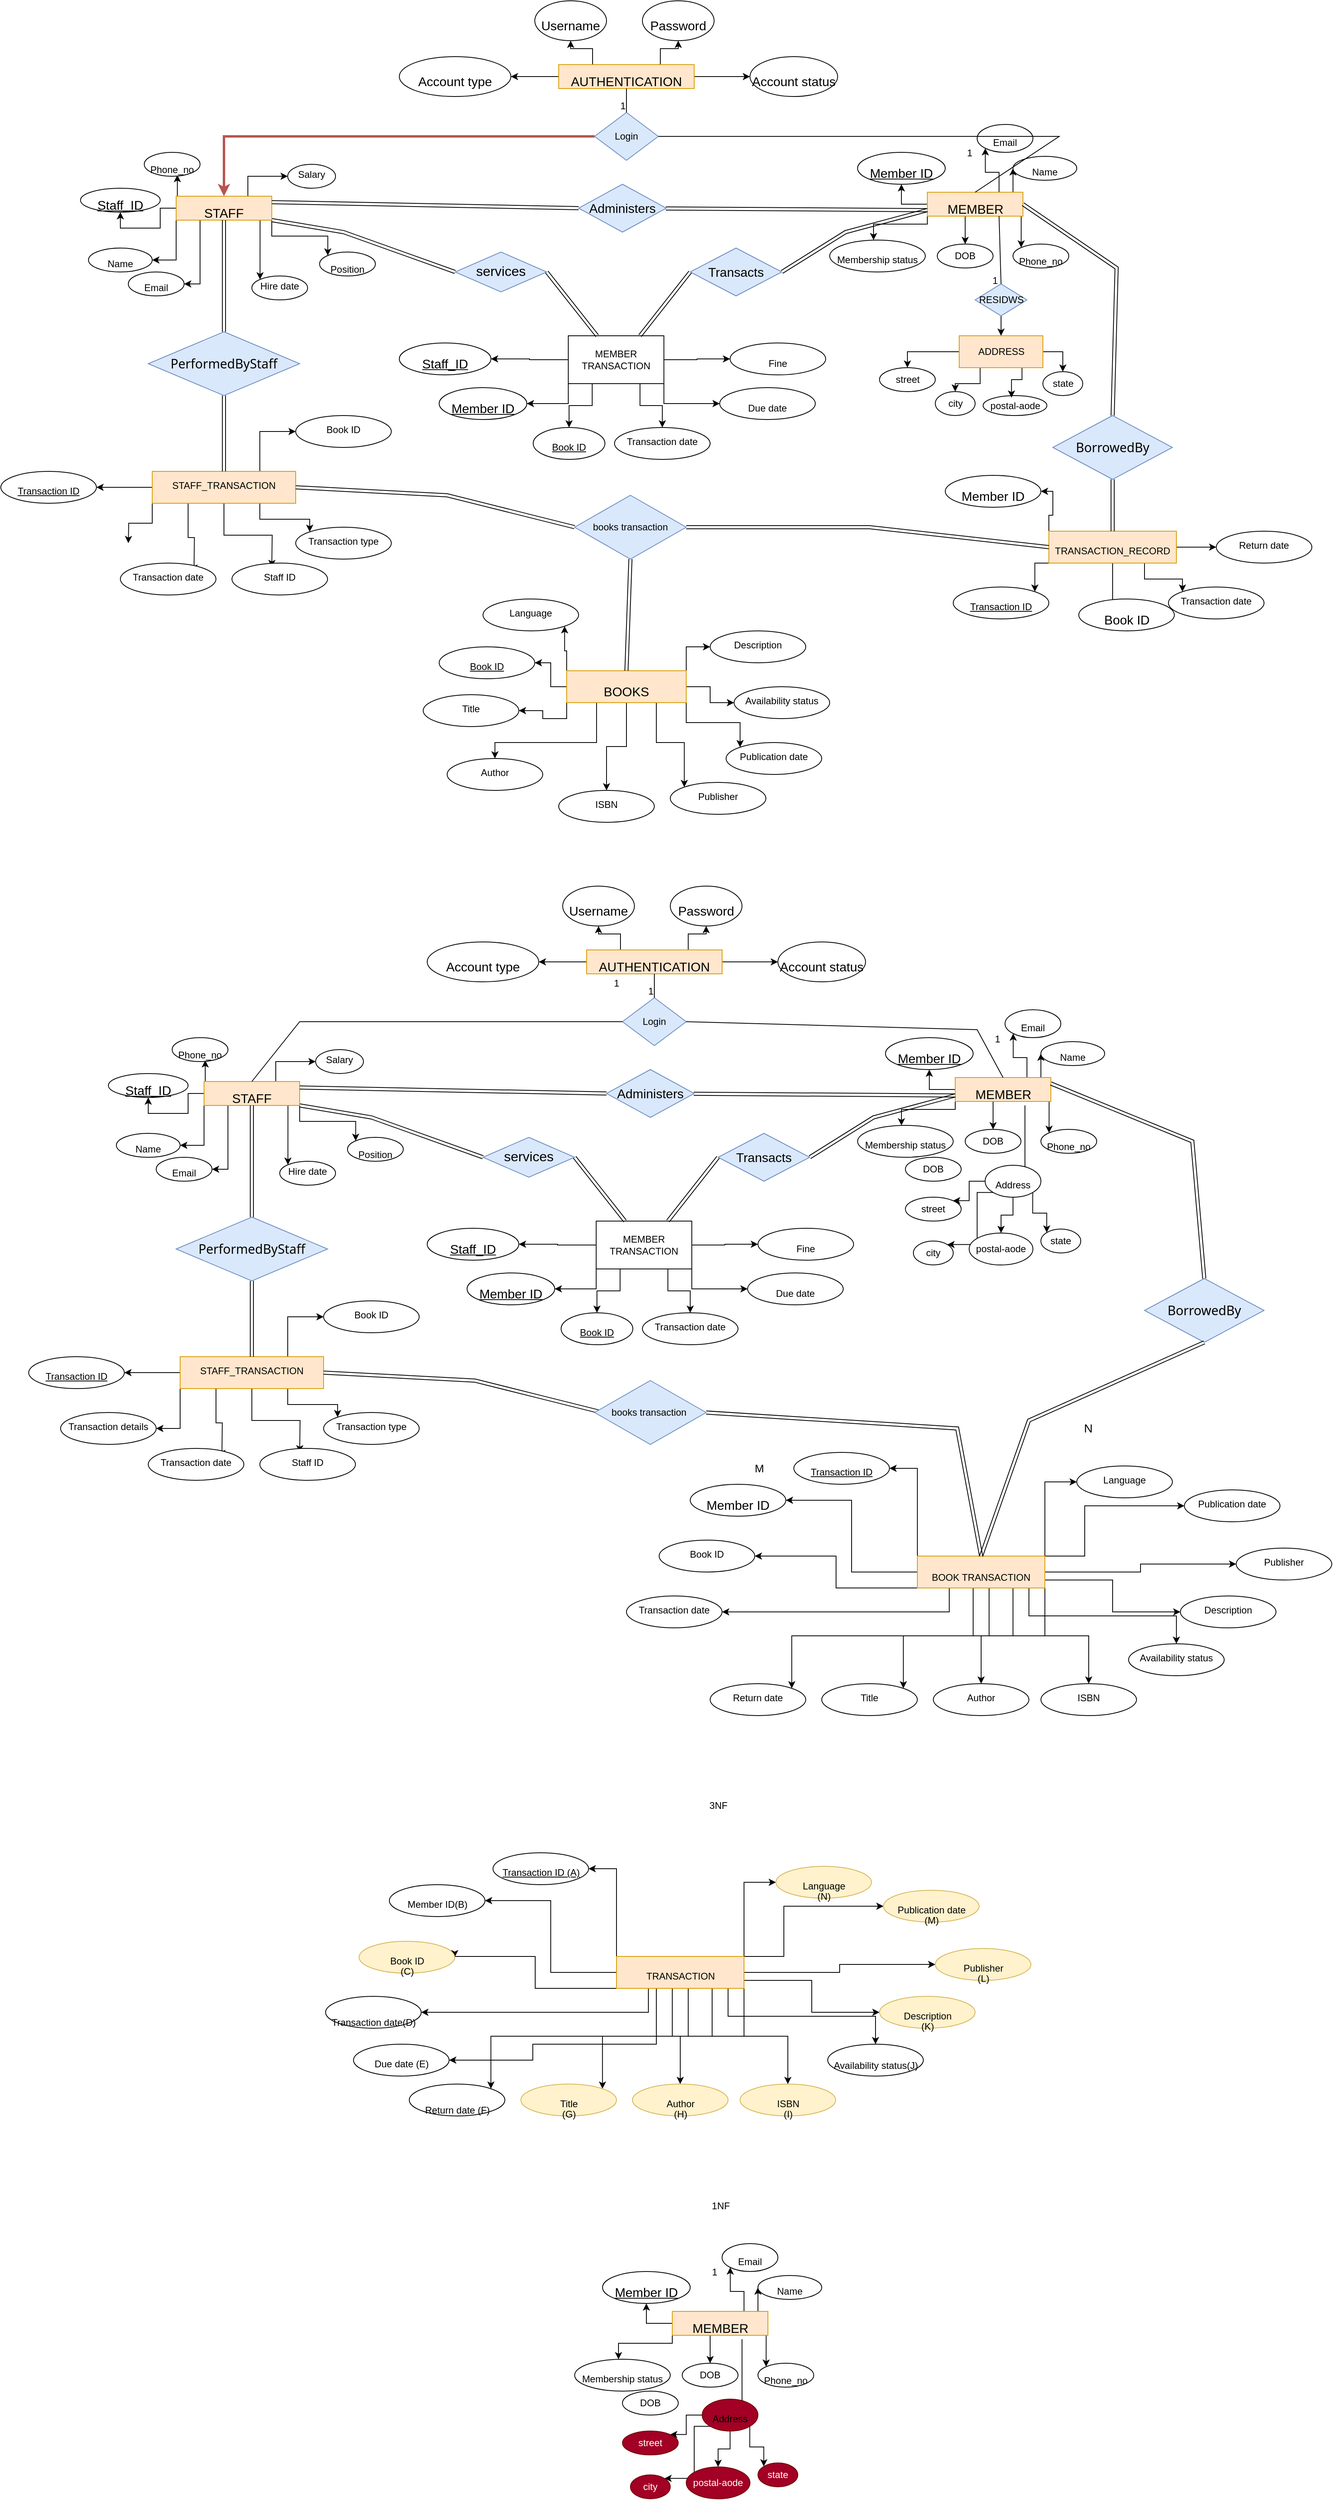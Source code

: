 <mxfile version="21.3.8" type="github">
  <diagram name="Page-1" id="MsJg3K_YA5bQLi9zSaGn">
    <mxGraphModel dx="2772" dy="1532" grid="1" gridSize="10" guides="1" tooltips="1" connect="1" arrows="1" fold="1" page="1" pageScale="1" pageWidth="850" pageHeight="1100" math="0" shadow="0">
      <root>
        <mxCell id="0" />
        <mxCell id="1" parent="0" />
        <mxCell id="J0Dk389Ax7h66783EIRo-17" style="edgeStyle=orthogonalEdgeStyle;rounded=0;orthogonalLoop=1;jettySize=auto;html=1;exitX=0;exitY=0.5;exitDx=0;exitDy=0;entryX=1;entryY=0.5;entryDx=0;entryDy=0;" parent="1" source="J0Dk389Ax7h66783EIRo-1" target="J0Dk389Ax7h66783EIRo-8" edge="1">
          <mxGeometry relative="1" as="geometry" />
        </mxCell>
        <mxCell id="sSwjJ18aHtkfoI-rYMby-1" style="edgeStyle=orthogonalEdgeStyle;rounded=0;orthogonalLoop=1;jettySize=auto;html=1;exitX=1;exitY=0.5;exitDx=0;exitDy=0;entryX=0;entryY=0.5;entryDx=0;entryDy=0;" parent="1" source="J0Dk389Ax7h66783EIRo-1" target="J0Dk389Ax7h66783EIRo-6" edge="1">
          <mxGeometry relative="1" as="geometry" />
        </mxCell>
        <mxCell id="sSwjJ18aHtkfoI-rYMby-2" style="edgeStyle=orthogonalEdgeStyle;rounded=0;orthogonalLoop=1;jettySize=auto;html=1;exitX=0.25;exitY=0;exitDx=0;exitDy=0;entryX=0.5;entryY=1;entryDx=0;entryDy=0;" parent="1" source="J0Dk389Ax7h66783EIRo-1" target="J0Dk389Ax7h66783EIRo-3" edge="1">
          <mxGeometry relative="1" as="geometry" />
        </mxCell>
        <mxCell id="sSwjJ18aHtkfoI-rYMby-4" style="edgeStyle=orthogonalEdgeStyle;rounded=0;orthogonalLoop=1;jettySize=auto;html=1;exitX=0.75;exitY=0;exitDx=0;exitDy=0;" parent="1" source="J0Dk389Ax7h66783EIRo-1" target="J0Dk389Ax7h66783EIRo-5" edge="1">
          <mxGeometry relative="1" as="geometry" />
        </mxCell>
        <mxCell id="J0Dk389Ax7h66783EIRo-1" value="&lt;p data-darkreader-inline-color=&quot;&quot; data-darkreader-inline-bgcolor=&quot;&quot; data-darkreader-inline-bgimage=&quot;&quot; style=&quot;line-height: 1px; margin-bottom: 0cm; background: transparent; color: rgb(0, 0, 0); font-size: medium; text-align: start; --darkreader-inline-bgimage: initial; --darkreader-inline-bgcolor: transparent; --darkreader-inline-color: #e8e6e3;&quot;&gt;AUTHENTICATION&lt;/p&gt;" style="rounded=0;whiteSpace=wrap;html=1;fillColor=#ffe6cc;strokeColor=#d79b00;" parent="1" vertex="1">
          <mxGeometry x="720" y="90" width="170" height="30" as="geometry" />
        </mxCell>
        <mxCell id="J0Dk389Ax7h66783EIRo-3" value="&lt;p data-darkreader-inline-color=&quot;&quot; data-darkreader-inline-bgcolor=&quot;&quot; data-darkreader-inline-bgimage=&quot;&quot; style=&quot;line-height: 1px; margin-bottom: 0cm; background: transparent; color: rgb(0, 0, 0); font-size: medium; text-align: start; --darkreader-inline-bgimage: initial; --darkreader-inline-bgcolor: transparent; --darkreader-inline-color: #e8e6e3;&quot;&gt;Username&lt;/p&gt;" style="ellipse;whiteSpace=wrap;html=1;" parent="1" vertex="1">
          <mxGeometry x="690" y="10" width="90" height="50" as="geometry" />
        </mxCell>
        <mxCell id="J0Dk389Ax7h66783EIRo-5" value="&lt;p data-darkreader-inline-color=&quot;&quot; data-darkreader-inline-bgcolor=&quot;&quot; data-darkreader-inline-bgimage=&quot;&quot; style=&quot;line-height: 1px; margin-bottom: 0cm; background: transparent; color: rgb(0, 0, 0); font-size: medium; text-align: start; --darkreader-inline-bgimage: initial; --darkreader-inline-bgcolor: transparent; --darkreader-inline-color: #e8e6e3;&quot;&gt;Password&lt;/p&gt;" style="ellipse;whiteSpace=wrap;html=1;" parent="1" vertex="1">
          <mxGeometry x="825" y="10" width="90" height="50" as="geometry" />
        </mxCell>
        <mxCell id="J0Dk389Ax7h66783EIRo-6" value="&lt;p data-darkreader-inline-color=&quot;&quot; data-darkreader-inline-bgcolor=&quot;&quot; data-darkreader-inline-bgimage=&quot;&quot; style=&quot;line-height: 1px; margin-bottom: 0cm; background: transparent; color: rgb(0, 0, 0); font-size: medium; text-align: start; --darkreader-inline-bgimage: initial; --darkreader-inline-bgcolor: transparent; --darkreader-inline-color: #e8e6e3;&quot;&gt;Account status&lt;/p&gt;" style="ellipse;whiteSpace=wrap;html=1;" parent="1" vertex="1">
          <mxGeometry x="960" y="80" width="110" height="50" as="geometry" />
        </mxCell>
        <mxCell id="J0Dk389Ax7h66783EIRo-8" value="&lt;p data-darkreader-inline-color=&quot;&quot; data-darkreader-inline-bgcolor=&quot;&quot; data-darkreader-inline-bgimage=&quot;&quot; style=&quot;line-height: 1px; margin-bottom: 0cm; background: transparent; color: rgb(0, 0, 0); font-size: medium; text-align: start; --darkreader-inline-bgimage: initial; --darkreader-inline-bgcolor: transparent; --darkreader-inline-color: #e8e6e3;&quot;&gt;Account type&lt;/p&gt;" style="ellipse;whiteSpace=wrap;html=1;" parent="1" vertex="1">
          <mxGeometry x="520" y="80" width="140" height="50" as="geometry" />
        </mxCell>
        <mxCell id="sSwjJ18aHtkfoI-rYMby-37" style="edgeStyle=orthogonalEdgeStyle;rounded=0;orthogonalLoop=1;jettySize=auto;html=1;exitX=0;exitY=1;exitDx=0;exitDy=0;" parent="1" source="J0Dk389Ax7h66783EIRo-25" target="qj-I0tKyLUNjHVOXgtlq-7" edge="1">
          <mxGeometry relative="1" as="geometry">
            <Array as="points">
              <mxPoint x="1183" y="290" />
              <mxPoint x="1115" y="290" />
            </Array>
          </mxGeometry>
        </mxCell>
        <mxCell id="sSwjJ18aHtkfoI-rYMby-38" style="edgeStyle=orthogonalEdgeStyle;rounded=0;orthogonalLoop=1;jettySize=auto;html=1;exitX=0.25;exitY=1;exitDx=0;exitDy=0;entryX=0.5;entryY=0;entryDx=0;entryDy=0;" parent="1" source="J0Dk389Ax7h66783EIRo-25" target="qj-I0tKyLUNjHVOXgtlq-2" edge="1">
          <mxGeometry relative="1" as="geometry" />
        </mxCell>
        <mxCell id="sSwjJ18aHtkfoI-rYMby-42" style="edgeStyle=orthogonalEdgeStyle;rounded=0;orthogonalLoop=1;jettySize=auto;html=1;exitX=0;exitY=0.5;exitDx=0;exitDy=0;entryX=0.5;entryY=1;entryDx=0;entryDy=0;" parent="1" source="J0Dk389Ax7h66783EIRo-25" target="J0Dk389Ax7h66783EIRo-32" edge="1">
          <mxGeometry relative="1" as="geometry" />
        </mxCell>
        <mxCell id="sSwjJ18aHtkfoI-rYMby-65" style="edgeStyle=orthogonalEdgeStyle;rounded=0;orthogonalLoop=1;jettySize=auto;html=1;exitX=0.75;exitY=0;exitDx=0;exitDy=0;entryX=0;entryY=1;entryDx=0;entryDy=0;" parent="1" source="J0Dk389Ax7h66783EIRo-25" target="qj-I0tKyLUNjHVOXgtlq-1" edge="1">
          <mxGeometry relative="1" as="geometry" />
        </mxCell>
        <mxCell id="sSwjJ18aHtkfoI-rYMby-66" style="edgeStyle=orthogonalEdgeStyle;rounded=0;orthogonalLoop=1;jettySize=auto;html=1;exitX=1;exitY=0;exitDx=0;exitDy=0;entryX=0;entryY=0.5;entryDx=0;entryDy=0;" parent="1" source="J0Dk389Ax7h66783EIRo-25" target="J0Dk389Ax7h66783EIRo-35" edge="1">
          <mxGeometry relative="1" as="geometry" />
        </mxCell>
        <mxCell id="sSwjJ18aHtkfoI-rYMby-67" style="edgeStyle=orthogonalEdgeStyle;rounded=0;orthogonalLoop=1;jettySize=auto;html=1;exitX=1;exitY=1;exitDx=0;exitDy=0;entryX=0;entryY=0;entryDx=0;entryDy=0;" parent="1" source="J0Dk389Ax7h66783EIRo-25" target="qj-I0tKyLUNjHVOXgtlq-3" edge="1">
          <mxGeometry relative="1" as="geometry" />
        </mxCell>
        <mxCell id="J0Dk389Ax7h66783EIRo-25" value="&lt;p data-darkreader-inline-color=&quot;&quot; data-darkreader-inline-bgcolor=&quot;&quot; data-darkreader-inline-bgimage=&quot;&quot; style=&quot;line-height: 1px; margin-bottom: 0cm; background: transparent; color: rgb(0, 0, 0); font-size: medium; text-align: start; --darkreader-inline-bgimage: initial; --darkreader-inline-bgcolor: transparent; --darkreader-inline-color: #e8e6e3;&quot;&gt;MEMBER&lt;/p&gt;" style="whiteSpace=wrap;html=1;rotation=0;fillColor=#ffe6cc;strokeColor=#d79b00;" parent="1" vertex="1">
          <mxGeometry x="1182.5" y="250" width="120" height="30" as="geometry" />
        </mxCell>
        <mxCell id="TV_oha_0RcVstbhvptna-110" style="edgeStyle=orthogonalEdgeStyle;rounded=0;orthogonalLoop=1;jettySize=auto;html=1;exitX=0;exitY=0.5;exitDx=0;exitDy=0;fillColor=#f8cecc;strokeColor=#b85450;strokeWidth=3;entryX=0.5;entryY=0;entryDx=0;entryDy=0;" parent="1" source="J0Dk389Ax7h66783EIRo-28" target="J0Dk389Ax7h66783EIRo-29" edge="1">
          <mxGeometry relative="1" as="geometry">
            <mxPoint x="480" y="240" as="targetPoint" />
          </mxGeometry>
        </mxCell>
        <mxCell id="J0Dk389Ax7h66783EIRo-28" value="Login" style="rhombus;whiteSpace=wrap;html=1;fillColor=#dae8fc;strokeColor=#6c8ebf;" parent="1" vertex="1">
          <mxGeometry x="765" y="150" width="80" height="60" as="geometry" />
        </mxCell>
        <mxCell id="qj-I0tKyLUNjHVOXgtlq-25" style="edgeStyle=orthogonalEdgeStyle;rounded=0;orthogonalLoop=1;jettySize=auto;html=1;exitX=1;exitY=0.75;exitDx=0;exitDy=0;entryX=0;entryY=0;entryDx=0;entryDy=0;" parent="1" source="J0Dk389Ax7h66783EIRo-29" target="qj-I0tKyLUNjHVOXgtlq-18" edge="1">
          <mxGeometry relative="1" as="geometry">
            <Array as="points">
              <mxPoint x="345" y="278" />
            </Array>
          </mxGeometry>
        </mxCell>
        <mxCell id="TV_oha_0RcVstbhvptna-60" style="edgeStyle=orthogonalEdgeStyle;rounded=0;orthogonalLoop=1;jettySize=auto;html=1;exitX=1;exitY=1;exitDx=0;exitDy=0;entryX=0;entryY=0;entryDx=0;entryDy=0;" parent="1" source="J0Dk389Ax7h66783EIRo-29" target="qj-I0tKyLUNjHVOXgtlq-17" edge="1">
          <mxGeometry relative="1" as="geometry" />
        </mxCell>
        <mxCell id="TV_oha_0RcVstbhvptna-95" style="edgeStyle=orthogonalEdgeStyle;rounded=0;orthogonalLoop=1;jettySize=auto;html=1;exitX=0.75;exitY=0;exitDx=0;exitDy=0;entryX=0;entryY=0.5;entryDx=0;entryDy=0;" parent="1" source="J0Dk389Ax7h66783EIRo-29" target="qj-I0tKyLUNjHVOXgtlq-19" edge="1">
          <mxGeometry relative="1" as="geometry" />
        </mxCell>
        <mxCell id="sSwjJ18aHtkfoI-rYMby-51" style="edgeStyle=orthogonalEdgeStyle;rounded=0;orthogonalLoop=1;jettySize=auto;html=1;exitX=0;exitY=0;exitDx=0;exitDy=0;entryX=0.593;entryY=0.946;entryDx=0;entryDy=0;entryPerimeter=0;" parent="1" source="J0Dk389Ax7h66783EIRo-29" target="qj-I0tKyLUNjHVOXgtlq-13" edge="1">
          <mxGeometry relative="1" as="geometry" />
        </mxCell>
        <mxCell id="sSwjJ18aHtkfoI-rYMby-52" style="edgeStyle=orthogonalEdgeStyle;rounded=0;orthogonalLoop=1;jettySize=auto;html=1;exitX=0;exitY=0.5;exitDx=0;exitDy=0;entryX=0.5;entryY=1;entryDx=0;entryDy=0;" parent="1" source="J0Dk389Ax7h66783EIRo-29" target="qj-I0tKyLUNjHVOXgtlq-14" edge="1">
          <mxGeometry relative="1" as="geometry" />
        </mxCell>
        <mxCell id="sSwjJ18aHtkfoI-rYMby-54" style="edgeStyle=orthogonalEdgeStyle;rounded=0;orthogonalLoop=1;jettySize=auto;html=1;exitX=0;exitY=1;exitDx=0;exitDy=0;entryX=1;entryY=0.5;entryDx=0;entryDy=0;" parent="1" source="J0Dk389Ax7h66783EIRo-29" target="qj-I0tKyLUNjHVOXgtlq-15" edge="1">
          <mxGeometry relative="1" as="geometry" />
        </mxCell>
        <mxCell id="sSwjJ18aHtkfoI-rYMby-55" style="edgeStyle=orthogonalEdgeStyle;rounded=0;orthogonalLoop=1;jettySize=auto;html=1;exitX=0.25;exitY=1;exitDx=0;exitDy=0;entryX=1;entryY=0.5;entryDx=0;entryDy=0;" parent="1" source="J0Dk389Ax7h66783EIRo-29" target="qj-I0tKyLUNjHVOXgtlq-16" edge="1">
          <mxGeometry relative="1" as="geometry" />
        </mxCell>
        <mxCell id="J0Dk389Ax7h66783EIRo-29" value="&lt;p data-darkreader-inline-color=&quot;&quot; data-darkreader-inline-bgcolor=&quot;&quot; data-darkreader-inline-bgimage=&quot;&quot; style=&quot;line-height: 1px; margin-bottom: 0cm; background: transparent; color: rgb(0, 0, 0); font-size: medium; text-align: start; --darkreader-inline-bgimage: initial; --darkreader-inline-bgcolor: transparent; --darkreader-inline-color: #e8e6e3;&quot;&gt;STAFF&lt;/p&gt;" style="whiteSpace=wrap;html=1;fillColor=#ffe6cc;strokeColor=#d79b00;" parent="1" vertex="1">
          <mxGeometry x="240" y="255" width="120" height="30" as="geometry" />
        </mxCell>
        <mxCell id="J0Dk389Ax7h66783EIRo-32" value="&lt;p data-darkreader-inline-color=&quot;&quot; data-darkreader-inline-bgcolor=&quot;&quot; data-darkreader-inline-bgimage=&quot;&quot; style=&quot;line-height: 1px; margin-bottom: 0cm; background: transparent; color: rgb(0, 0, 0); font-size: medium; text-align: start; --darkreader-inline-bgimage: initial; --darkreader-inline-bgcolor: transparent; --darkreader-inline-color: #e8e6e3;&quot;&gt;&lt;u&gt;Member ID&lt;/u&gt;&lt;/p&gt;" style="ellipse;whiteSpace=wrap;html=1;" parent="1" vertex="1">
          <mxGeometry x="1095" y="200" width="110" height="40" as="geometry" />
        </mxCell>
        <mxCell id="J0Dk389Ax7h66783EIRo-35" value="&lt;p data-darkreader-inline-color=&quot;&quot; data-darkreader-inline-bgcolor=&quot;&quot; data-darkreader-inline-bgimage=&quot;&quot; style=&quot;line-height: 1px; margin-bottom: 0cm; background: transparent; color: rgb(0, 0, 0); text-align: start; --darkreader-inline-bgimage: initial; --darkreader-inline-bgcolor: transparent; --darkreader-inline-color: #e8e6e3;&quot;&gt;&lt;font style=&quot;font-size: 12px;&quot;&gt;Name&lt;/font&gt;&lt;/p&gt;" style="ellipse;whiteSpace=wrap;html=1;" parent="1" vertex="1">
          <mxGeometry x="1290" y="205" width="80" height="30" as="geometry" />
        </mxCell>
        <mxCell id="TV_oha_0RcVstbhvptna-103" style="edgeStyle=orthogonalEdgeStyle;rounded=0;orthogonalLoop=1;jettySize=auto;html=1;exitX=0;exitY=0.5;exitDx=0;exitDy=0;entryX=0.5;entryY=0;entryDx=0;entryDy=0;" parent="1" source="lb4hvmMvUdCNzbT3TXug-2" target="J0Dk389Ax7h66783EIRo-38" edge="1">
          <mxGeometry relative="1" as="geometry">
            <mxPoint x="1400.0" y="290" as="sourcePoint" />
          </mxGeometry>
        </mxCell>
        <mxCell id="J0Dk389Ax7h66783EIRo-37" value="city" style="ellipse;whiteSpace=wrap;html=1;" parent="1" vertex="1">
          <mxGeometry x="1192.5" y="500" width="50" height="30" as="geometry" />
        </mxCell>
        <mxCell id="J0Dk389Ax7h66783EIRo-38" value="street" style="ellipse;whiteSpace=wrap;html=1;" parent="1" vertex="1">
          <mxGeometry x="1122.5" y="470" width="70" height="30" as="geometry" />
        </mxCell>
        <mxCell id="J0Dk389Ax7h66783EIRo-39" value="postal-aode" style="ellipse;whiteSpace=wrap;html=1;" parent="1" vertex="1">
          <mxGeometry x="1252.5" y="505" width="80" height="25" as="geometry" />
        </mxCell>
        <mxCell id="J0Dk389Ax7h66783EIRo-40" value="state" style="ellipse;whiteSpace=wrap;html=1;" parent="1" vertex="1">
          <mxGeometry x="1327.5" y="475" width="50" height="30" as="geometry" />
        </mxCell>
        <mxCell id="qj-I0tKyLUNjHVOXgtlq-1" value="&lt;p data-darkreader-inline-color=&quot;&quot; data-darkreader-inline-bgcolor=&quot;&quot; data-darkreader-inline-bgimage=&quot;&quot; style=&quot;line-height: 1px; margin-bottom: 0cm; background: transparent; color: rgb(0, 0, 0); text-align: start; --darkreader-inline-bgimage: initial; --darkreader-inline-bgcolor: transparent; --darkreader-inline-color: #e8e6e3;&quot;&gt;&lt;font style=&quot;font-size: 12px;&quot;&gt;Email&lt;/font&gt;&lt;/p&gt;" style="ellipse;whiteSpace=wrap;html=1;" parent="1" vertex="1">
          <mxGeometry x="1245" y="165" width="70" height="35" as="geometry" />
        </mxCell>
        <mxCell id="qj-I0tKyLUNjHVOXgtlq-2" value="DOB" style="ellipse;whiteSpace=wrap;html=1;" parent="1" vertex="1">
          <mxGeometry x="1195" y="315" width="70" height="30" as="geometry" />
        </mxCell>
        <mxCell id="qj-I0tKyLUNjHVOXgtlq-3" value="&lt;p style=&quot;line-height: 100%; margin-bottom: 0cm&quot;&gt;Phone_no&lt;/p&gt;" style="ellipse;whiteSpace=wrap;html=1;" parent="1" vertex="1">
          <mxGeometry x="1290" y="315" width="70" height="30" as="geometry" />
        </mxCell>
        <mxCell id="qj-I0tKyLUNjHVOXgtlq-7" value="&lt;p data-darkreader-inline-color=&quot;&quot; data-darkreader-inline-bgcolor=&quot;&quot; data-darkreader-inline-bgimage=&quot;&quot; style=&quot;line-height: 1px; margin-bottom: 0cm; background: transparent; color: rgb(0, 0, 0); text-align: start; --darkreader-inline-bgimage: initial; --darkreader-inline-bgcolor: transparent; --darkreader-inline-color: #e8e6e3;&quot;&gt;&lt;font style=&quot;font-size: 12px;&quot;&gt;Membership status&lt;/font&gt;&lt;/p&gt;" style="ellipse;whiteSpace=wrap;html=1;" parent="1" vertex="1">
          <mxGeometry x="1060" y="310" width="120" height="40" as="geometry" />
        </mxCell>
        <mxCell id="qj-I0tKyLUNjHVOXgtlq-13" value="&lt;p style=&quot;line-height: 100%; margin-bottom: 0cm&quot;&gt;Phone_no&lt;/p&gt;" style="ellipse;whiteSpace=wrap;html=1;" parent="1" vertex="1">
          <mxGeometry x="200" y="200" width="70" height="30" as="geometry" />
        </mxCell>
        <mxCell id="qj-I0tKyLUNjHVOXgtlq-14" value="&lt;p data-darkreader-inline-color=&quot;&quot; data-darkreader-inline-bgcolor=&quot;&quot; data-darkreader-inline-bgimage=&quot;&quot; style=&quot;line-height: 1px; margin-bottom: 0cm; background: transparent; color: rgb(0, 0, 0); font-size: medium; text-align: start; --darkreader-inline-bgimage: initial; --darkreader-inline-bgcolor: transparent; --darkreader-inline-color: #e8e6e3;&quot;&gt;&lt;u&gt;Staff_ID&lt;/u&gt;&lt;/p&gt;" style="ellipse;whiteSpace=wrap;html=1;" parent="1" vertex="1">
          <mxGeometry x="120" y="245" width="100" height="30" as="geometry" />
        </mxCell>
        <mxCell id="qj-I0tKyLUNjHVOXgtlq-15" value="&lt;p data-darkreader-inline-color=&quot;&quot; data-darkreader-inline-bgcolor=&quot;&quot; data-darkreader-inline-bgimage=&quot;&quot; style=&quot;line-height: 1px; margin-bottom: 0cm; background: transparent; color: rgb(0, 0, 0); text-align: start; --darkreader-inline-bgimage: initial; --darkreader-inline-bgcolor: transparent; --darkreader-inline-color: #e8e6e3;&quot;&gt;&lt;font style=&quot;font-size: 12px;&quot;&gt;Name&lt;/font&gt;&lt;/p&gt;" style="ellipse;whiteSpace=wrap;html=1;" parent="1" vertex="1">
          <mxGeometry x="130" y="320" width="80" height="30" as="geometry" />
        </mxCell>
        <mxCell id="qj-I0tKyLUNjHVOXgtlq-16" value="&lt;p data-darkreader-inline-color=&quot;&quot; data-darkreader-inline-bgcolor=&quot;&quot; data-darkreader-inline-bgimage=&quot;&quot; style=&quot;line-height: 1px; margin-bottom: 0cm; background: transparent; color: rgb(0, 0, 0); text-align: start; --darkreader-inline-bgimage: initial; --darkreader-inline-bgcolor: transparent; --darkreader-inline-color: #e8e6e3;&quot;&gt;&lt;font style=&quot;font-size: 12px;&quot;&gt;Email&lt;/font&gt;&lt;/p&gt;" style="ellipse;whiteSpace=wrap;html=1;" parent="1" vertex="1">
          <mxGeometry x="180" y="350" width="70" height="30" as="geometry" />
        </mxCell>
        <mxCell id="qj-I0tKyLUNjHVOXgtlq-17" value="&lt;p style=&quot;line-height: 100%; margin-bottom: 0cm&quot;&gt;Position&lt;/p&gt;" style="ellipse;whiteSpace=wrap;html=1;" parent="1" vertex="1">
          <mxGeometry x="420" y="325" width="70" height="30" as="geometry" />
        </mxCell>
        <mxCell id="qj-I0tKyLUNjHVOXgtlq-18" value="&lt;p style=&quot;line-height: 100%; margin-bottom: 0cm&quot;&gt;&#xa;Hire date&lt;/p&gt;&#xa;&#xa;" style="ellipse;whiteSpace=wrap;html=1;" parent="1" vertex="1">
          <mxGeometry x="335" y="355" width="70" height="30" as="geometry" />
        </mxCell>
        <mxCell id="TV_oha_0RcVstbhvptna-28" style="edgeStyle=orthogonalEdgeStyle;rounded=0;orthogonalLoop=1;jettySize=auto;html=1;exitX=0;exitY=0;exitDx=0;exitDy=0;entryX=1;entryY=1;entryDx=0;entryDy=0;" parent="1" source="TV_oha_0RcVstbhvptna-1" target="TV_oha_0RcVstbhvptna-25" edge="1">
          <mxGeometry relative="1" as="geometry" />
        </mxCell>
        <mxCell id="TV_oha_0RcVstbhvptna-29" style="edgeStyle=orthogonalEdgeStyle;rounded=0;orthogonalLoop=1;jettySize=auto;html=1;exitX=0;exitY=0.5;exitDx=0;exitDy=0;entryX=1;entryY=0.5;entryDx=0;entryDy=0;" parent="1" source="TV_oha_0RcVstbhvptna-1" target="TV_oha_0RcVstbhvptna-23" edge="1">
          <mxGeometry relative="1" as="geometry" />
        </mxCell>
        <mxCell id="TV_oha_0RcVstbhvptna-30" style="edgeStyle=orthogonalEdgeStyle;rounded=0;orthogonalLoop=1;jettySize=auto;html=1;exitX=0;exitY=1;exitDx=0;exitDy=0;entryX=1;entryY=0.5;entryDx=0;entryDy=0;" parent="1" source="TV_oha_0RcVstbhvptna-1" target="TV_oha_0RcVstbhvptna-22" edge="1">
          <mxGeometry relative="1" as="geometry" />
        </mxCell>
        <mxCell id="TV_oha_0RcVstbhvptna-31" style="edgeStyle=orthogonalEdgeStyle;rounded=0;orthogonalLoop=1;jettySize=auto;html=1;exitX=0.25;exitY=1;exitDx=0;exitDy=0;entryX=0.5;entryY=0;entryDx=0;entryDy=0;" parent="1" source="TV_oha_0RcVstbhvptna-1" target="TV_oha_0RcVstbhvptna-21" edge="1">
          <mxGeometry relative="1" as="geometry">
            <Array as="points">
              <mxPoint x="768" y="940" />
              <mxPoint x="640" y="940" />
            </Array>
          </mxGeometry>
        </mxCell>
        <mxCell id="TV_oha_0RcVstbhvptna-34" style="edgeStyle=orthogonalEdgeStyle;rounded=0;orthogonalLoop=1;jettySize=auto;html=1;exitX=0.75;exitY=1;exitDx=0;exitDy=0;entryX=0;entryY=0;entryDx=0;entryDy=0;" parent="1" source="TV_oha_0RcVstbhvptna-1" target="TV_oha_0RcVstbhvptna-5" edge="1">
          <mxGeometry relative="1" as="geometry" />
        </mxCell>
        <mxCell id="TV_oha_0RcVstbhvptna-35" style="edgeStyle=orthogonalEdgeStyle;rounded=0;orthogonalLoop=1;jettySize=auto;html=1;exitX=1;exitY=1;exitDx=0;exitDy=0;entryX=0;entryY=0;entryDx=0;entryDy=0;" parent="1" source="TV_oha_0RcVstbhvptna-1" target="TV_oha_0RcVstbhvptna-19" edge="1">
          <mxGeometry relative="1" as="geometry" />
        </mxCell>
        <mxCell id="TV_oha_0RcVstbhvptna-36" style="edgeStyle=orthogonalEdgeStyle;rounded=0;orthogonalLoop=1;jettySize=auto;html=1;exitX=1;exitY=0.5;exitDx=0;exitDy=0;entryX=0;entryY=0.5;entryDx=0;entryDy=0;" parent="1" source="TV_oha_0RcVstbhvptna-1" target="TV_oha_0RcVstbhvptna-18" edge="1">
          <mxGeometry relative="1" as="geometry" />
        </mxCell>
        <mxCell id="TV_oha_0RcVstbhvptna-37" style="edgeStyle=orthogonalEdgeStyle;rounded=0;orthogonalLoop=1;jettySize=auto;html=1;exitX=1;exitY=0;exitDx=0;exitDy=0;entryX=0;entryY=0.5;entryDx=0;entryDy=0;" parent="1" source="TV_oha_0RcVstbhvptna-1" target="TV_oha_0RcVstbhvptna-17" edge="1">
          <mxGeometry relative="1" as="geometry" />
        </mxCell>
        <mxCell id="m0yxnjvJbA0wki0bZ0Y0-120" style="edgeStyle=orthogonalEdgeStyle;rounded=0;orthogonalLoop=1;jettySize=auto;html=1;exitX=0.5;exitY=1;exitDx=0;exitDy=0;entryX=0.5;entryY=0;entryDx=0;entryDy=0;" parent="1" source="TV_oha_0RcVstbhvptna-1" target="TV_oha_0RcVstbhvptna-20" edge="1">
          <mxGeometry relative="1" as="geometry" />
        </mxCell>
        <mxCell id="TV_oha_0RcVstbhvptna-1" value="&lt;p data-darkreader-inline-color=&quot;&quot; data-darkreader-inline-bgcolor=&quot;&quot; data-darkreader-inline-bgimage=&quot;&quot; style=&quot;line-height: 1px; margin-bottom: 0cm; background: transparent; color: rgb(0, 0, 0); font-size: medium; text-align: start; --darkreader-inline-bgimage: initial; --darkreader-inline-bgcolor: transparent; --darkreader-inline-color: #e8e6e3;&quot;&gt;BOOKS&lt;/p&gt;" style="rounded=0;whiteSpace=wrap;html=1;fillColor=#ffe6cc;strokeColor=#d79b00;" parent="1" vertex="1">
          <mxGeometry x="730" y="850" width="150" height="40" as="geometry" />
        </mxCell>
        <mxCell id="TV_oha_0RcVstbhvptna-46" style="edgeStyle=orthogonalEdgeStyle;rounded=0;orthogonalLoop=1;jettySize=auto;html=1;exitX=0;exitY=1;exitDx=0;exitDy=0;entryX=1;entryY=0;entryDx=0;entryDy=0;" parent="1" source="TV_oha_0RcVstbhvptna-2" target="TV_oha_0RcVstbhvptna-4" edge="1">
          <mxGeometry relative="1" as="geometry" />
        </mxCell>
        <mxCell id="TV_oha_0RcVstbhvptna-49" style="edgeStyle=orthogonalEdgeStyle;rounded=0;orthogonalLoop=1;jettySize=auto;html=1;exitX=0.5;exitY=1;exitDx=0;exitDy=0;entryX=0.5;entryY=0;entryDx=0;entryDy=0;" parent="1" source="TV_oha_0RcVstbhvptna-2" edge="1">
          <mxGeometry relative="1" as="geometry">
            <mxPoint x="1415" y="770" as="targetPoint" />
          </mxGeometry>
        </mxCell>
        <mxCell id="TV_oha_0RcVstbhvptna-50" style="edgeStyle=orthogonalEdgeStyle;rounded=0;orthogonalLoop=1;jettySize=auto;html=1;exitX=0.75;exitY=1;exitDx=0;exitDy=0;entryX=0;entryY=0;entryDx=0;entryDy=0;" parent="1" source="TV_oha_0RcVstbhvptna-2" target="TV_oha_0RcVstbhvptna-10" edge="1">
          <mxGeometry relative="1" as="geometry" />
        </mxCell>
        <mxCell id="TV_oha_0RcVstbhvptna-52" style="edgeStyle=orthogonalEdgeStyle;rounded=0;orthogonalLoop=1;jettySize=auto;html=1;exitX=1;exitY=0.5;exitDx=0;exitDy=0;entryX=0;entryY=0.5;entryDx=0;entryDy=0;" parent="1" source="TV_oha_0RcVstbhvptna-2" target="TV_oha_0RcVstbhvptna-8" edge="1">
          <mxGeometry relative="1" as="geometry" />
        </mxCell>
        <mxCell id="sSwjJ18aHtkfoI-rYMby-86" style="edgeStyle=orthogonalEdgeStyle;rounded=0;orthogonalLoop=1;jettySize=auto;html=1;exitX=0;exitY=0;exitDx=0;exitDy=0;entryX=1;entryY=0.5;entryDx=0;entryDy=0;" parent="1" source="TV_oha_0RcVstbhvptna-2" target="TV_oha_0RcVstbhvptna-12" edge="1">
          <mxGeometry relative="1" as="geometry">
            <Array as="points">
              <mxPoint x="1335" y="655" />
              <mxPoint x="1340" y="655" />
              <mxPoint x="1340" y="625" />
            </Array>
          </mxGeometry>
        </mxCell>
        <mxCell id="TV_oha_0RcVstbhvptna-2" value="&lt;p style=&quot;line-height: 100%; margin-bottom: 0cm&quot;&gt;&lt;br&gt;TRANSACTION_RECORD&lt;/p&gt;&lt;br&gt;" style="rounded=0;whiteSpace=wrap;html=1;fillColor=#ffe6cc;strokeColor=#d79b00;" parent="1" vertex="1">
          <mxGeometry x="1335" y="675" width="160" height="40" as="geometry" />
        </mxCell>
        <mxCell id="TV_oha_0RcVstbhvptna-39" style="edgeStyle=orthogonalEdgeStyle;rounded=0;orthogonalLoop=1;jettySize=auto;html=1;exitX=0;exitY=0.5;exitDx=0;exitDy=0;entryX=1;entryY=0.5;entryDx=0;entryDy=0;" parent="1" source="TV_oha_0RcVstbhvptna-3" target="TV_oha_0RcVstbhvptna-7" edge="1">
          <mxGeometry relative="1" as="geometry" />
        </mxCell>
        <mxCell id="TV_oha_0RcVstbhvptna-40" style="edgeStyle=orthogonalEdgeStyle;rounded=0;orthogonalLoop=1;jettySize=auto;html=1;exitX=0;exitY=1;exitDx=0;exitDy=0;entryX=1;entryY=0.5;entryDx=0;entryDy=0;" parent="1" source="TV_oha_0RcVstbhvptna-3" edge="1">
          <mxGeometry relative="1" as="geometry">
            <mxPoint x="180" y="690" as="targetPoint" />
          </mxGeometry>
        </mxCell>
        <mxCell id="TV_oha_0RcVstbhvptna-41" style="edgeStyle=orthogonalEdgeStyle;rounded=0;orthogonalLoop=1;jettySize=auto;html=1;exitX=0.25;exitY=1;exitDx=0;exitDy=0;entryX=1;entryY=0;entryDx=0;entryDy=0;" parent="1" source="TV_oha_0RcVstbhvptna-3" edge="1">
          <mxGeometry relative="1" as="geometry">
            <mxPoint x="262.426" y="725.858" as="targetPoint" />
          </mxGeometry>
        </mxCell>
        <mxCell id="TV_oha_0RcVstbhvptna-42" style="edgeStyle=orthogonalEdgeStyle;rounded=0;orthogonalLoop=1;jettySize=auto;html=1;exitX=0.5;exitY=1;exitDx=0;exitDy=0;entryX=0.5;entryY=0;entryDx=0;entryDy=0;" parent="1" source="TV_oha_0RcVstbhvptna-3" edge="1">
          <mxGeometry relative="1" as="geometry">
            <mxPoint x="360" y="720" as="targetPoint" />
          </mxGeometry>
        </mxCell>
        <mxCell id="TV_oha_0RcVstbhvptna-43" style="edgeStyle=orthogonalEdgeStyle;rounded=0;orthogonalLoop=1;jettySize=auto;html=1;exitX=0.75;exitY=1;exitDx=0;exitDy=0;entryX=0;entryY=0;entryDx=0;entryDy=0;" parent="1" source="TV_oha_0RcVstbhvptna-3" target="TV_oha_0RcVstbhvptna-15" edge="1">
          <mxGeometry relative="1" as="geometry" />
        </mxCell>
        <mxCell id="sSwjJ18aHtkfoI-rYMby-96" style="edgeStyle=orthogonalEdgeStyle;rounded=0;orthogonalLoop=1;jettySize=auto;html=1;exitX=0.75;exitY=0;exitDx=0;exitDy=0;entryX=0;entryY=0.5;entryDx=0;entryDy=0;" parent="1" source="TV_oha_0RcVstbhvptna-3" target="TV_oha_0RcVstbhvptna-16" edge="1">
          <mxGeometry relative="1" as="geometry" />
        </mxCell>
        <mxCell id="TV_oha_0RcVstbhvptna-3" value="&lt;p style=&quot;line-height: 100%; margin-bottom: 0cm&quot;&gt;&#xa; STAFF_TRANSACTION&lt;/p&gt;&#xa;&#xa;" style="rounded=0;whiteSpace=wrap;html=1;fillColor=#ffe6cc;strokeColor=#d79b00;" parent="1" vertex="1">
          <mxGeometry x="210" y="600" width="180" height="40" as="geometry" />
        </mxCell>
        <mxCell id="TV_oha_0RcVstbhvptna-4" value="&lt;p style=&quot;line-height: 100%; margin-bottom: 0cm&quot;&gt;&lt;br&gt;&lt;u&gt;Transaction ID &lt;br&gt;&lt;/u&gt;&lt;/p&gt;&lt;br&gt;" style="ellipse;whiteSpace=wrap;html=1;" parent="1" vertex="1">
          <mxGeometry x="1215" y="745" width="120" height="40" as="geometry" />
        </mxCell>
        <mxCell id="TV_oha_0RcVstbhvptna-5" value="&lt;p style=&quot;line-height: 100%; margin-bottom: 0cm&quot;&gt;&#xa;Publisher&lt;/p&gt;&#xa;&#xa;" style="ellipse;whiteSpace=wrap;html=1;" parent="1" vertex="1">
          <mxGeometry x="860" y="990" width="120" height="40" as="geometry" />
        </mxCell>
        <mxCell id="TV_oha_0RcVstbhvptna-6" value="&lt;p style=&quot;line-height: 100%; margin-bottom: 0cm&quot;&gt;&#xa;Staff ID&lt;/p&gt;&#xa;&#xa;" style="ellipse;whiteSpace=wrap;html=1;" parent="1" vertex="1">
          <mxGeometry x="310" y="715" width="120" height="40" as="geometry" />
        </mxCell>
        <mxCell id="TV_oha_0RcVstbhvptna-7" value="&lt;p style=&quot;line-height: 100%; margin-bottom: 0cm&quot;&gt;&lt;u&gt;&lt;br&gt;Transaction ID&lt;/u&gt;&lt;/p&gt;&lt;u&gt;&lt;br&gt;&lt;/u&gt;" style="ellipse;whiteSpace=wrap;html=1;" parent="1" vertex="1">
          <mxGeometry x="20" y="600" width="120" height="40" as="geometry" />
        </mxCell>
        <mxCell id="TV_oha_0RcVstbhvptna-8" value="&lt;p style=&quot;line-height: 100%; margin-bottom: 0cm&quot;&gt;&#xa;Return date&lt;/p&gt;&#xa;&#xa;" style="ellipse;whiteSpace=wrap;html=1;" parent="1" vertex="1">
          <mxGeometry x="1545" y="675" width="120" height="40" as="geometry" />
        </mxCell>
        <mxCell id="TV_oha_0RcVstbhvptna-10" value="&lt;p style=&quot;line-height: 100%; margin-bottom: 0cm&quot;&gt;&#xa;Transaction date&lt;/p&gt;&#xa;&#xa;" style="ellipse;whiteSpace=wrap;html=1;" parent="1" vertex="1">
          <mxGeometry x="1485" y="745" width="120" height="40" as="geometry" />
        </mxCell>
        <mxCell id="TV_oha_0RcVstbhvptna-11" value="&lt;p data-darkreader-inline-color=&quot;&quot; data-darkreader-inline-bgcolor=&quot;&quot; data-darkreader-inline-bgimage=&quot;&quot; style=&quot;line-height: 1px; margin-bottom: 0cm; background: transparent; color: rgb(0, 0, 0); font-size: medium; text-align: start; --darkreader-inline-bgimage: initial; --darkreader-inline-bgcolor: transparent; --darkreader-inline-color: #e8e6e3;&quot;&gt;Book ID&lt;/p&gt;" style="ellipse;whiteSpace=wrap;html=1;" parent="1" vertex="1">
          <mxGeometry x="1372.5" y="760" width="120" height="40" as="geometry" />
        </mxCell>
        <mxCell id="TV_oha_0RcVstbhvptna-12" value="&lt;p data-darkreader-inline-color=&quot;&quot; data-darkreader-inline-bgcolor=&quot;&quot; data-darkreader-inline-bgimage=&quot;&quot; style=&quot;line-height: 1px; margin-bottom: 0cm; background: transparent; color: rgb(0, 0, 0); font-size: medium; text-align: start; --darkreader-inline-bgimage: initial; --darkreader-inline-bgcolor: transparent; --darkreader-inline-color: #e8e6e3;&quot;&gt;Member ID&lt;/p&gt;" style="ellipse;whiteSpace=wrap;html=1;" parent="1" vertex="1">
          <mxGeometry x="1205" y="605" width="120" height="40" as="geometry" />
        </mxCell>
        <mxCell id="TV_oha_0RcVstbhvptna-14" value="&lt;p style=&quot;line-height: 100%; margin-bottom: 0cm&quot;&gt;&#xa;Transaction date&lt;/p&gt;&#xa;&#xa;" style="ellipse;whiteSpace=wrap;html=1;" parent="1" vertex="1">
          <mxGeometry x="170" y="715" width="120" height="40" as="geometry" />
        </mxCell>
        <mxCell id="TV_oha_0RcVstbhvptna-15" value="&lt;p style=&quot;line-height: 100%; margin-bottom: 0cm&quot;&gt;&#xa;Transaction type&lt;/p&gt;&#xa;&#xa;" style="ellipse;whiteSpace=wrap;html=1;" parent="1" vertex="1">
          <mxGeometry x="390" y="670" width="120" height="40" as="geometry" />
        </mxCell>
        <mxCell id="TV_oha_0RcVstbhvptna-16" value="&lt;p style=&quot;line-height: 100%; margin-bottom: 0cm&quot;&gt;&#xa;Book ID&lt;/p&gt;&#xa;&#xa;" style="ellipse;whiteSpace=wrap;html=1;" parent="1" vertex="1">
          <mxGeometry x="390" y="530" width="120" height="40" as="geometry" />
        </mxCell>
        <mxCell id="TV_oha_0RcVstbhvptna-17" value="&lt;p style=&quot;line-height: 100%; margin-bottom: 0cm&quot;&gt;&#xa;Description&lt;/p&gt;&#xa;&#xa;" style="ellipse;whiteSpace=wrap;html=1;" parent="1" vertex="1">
          <mxGeometry x="910" y="800" width="120" height="40" as="geometry" />
        </mxCell>
        <mxCell id="TV_oha_0RcVstbhvptna-18" value="&lt;p style=&quot;line-height: 100%; margin-bottom: 0cm&quot;&gt;&#xa;Availability status&lt;/p&gt;&#xa;&#xa;" style="ellipse;whiteSpace=wrap;html=1;" parent="1" vertex="1">
          <mxGeometry x="940" y="870" width="120" height="40" as="geometry" />
        </mxCell>
        <mxCell id="TV_oha_0RcVstbhvptna-19" value="&lt;p style=&quot;line-height: 100%; margin-bottom: 0cm&quot;&gt;&#xa;Publication date&lt;/p&gt;&#xa;&#xa;" style="ellipse;whiteSpace=wrap;html=1;" parent="1" vertex="1">
          <mxGeometry x="930" y="940" width="120" height="40" as="geometry" />
        </mxCell>
        <mxCell id="TV_oha_0RcVstbhvptna-20" value="&lt;p style=&quot;line-height: 100%; margin-bottom: 0cm&quot;&gt;&#xa;ISBN&lt;/p&gt;&#xa;&#xa;" style="ellipse;whiteSpace=wrap;html=1;" parent="1" vertex="1">
          <mxGeometry x="720" y="1000" width="120" height="40" as="geometry" />
        </mxCell>
        <mxCell id="TV_oha_0RcVstbhvptna-21" value="&lt;p style=&quot;line-height: 100%; margin-bottom: 0cm&quot;&gt;&#xa;Author&lt;/p&gt;&#xa;&#xa;" style="ellipse;whiteSpace=wrap;html=1;" parent="1" vertex="1">
          <mxGeometry x="580" y="960" width="120" height="40" as="geometry" />
        </mxCell>
        <mxCell id="TV_oha_0RcVstbhvptna-22" value="&lt;p style=&quot;line-height: 100%; margin-bottom: 0cm&quot;&gt;&#xa;Title&lt;/p&gt;&#xa;&#xa;" style="ellipse;whiteSpace=wrap;html=1;" parent="1" vertex="1">
          <mxGeometry x="550" y="880" width="120" height="40" as="geometry" />
        </mxCell>
        <mxCell id="TV_oha_0RcVstbhvptna-23" value="&lt;p style=&quot;line-height: 100%; margin-bottom: 0cm&quot;&gt;&lt;u&gt;&lt;br&gt;Book ID&lt;/u&gt;&lt;/p&gt;&lt;u&gt;&lt;br&gt;&lt;/u&gt;" style="ellipse;whiteSpace=wrap;html=1;" parent="1" vertex="1">
          <mxGeometry x="570" y="820" width="120" height="40" as="geometry" />
        </mxCell>
        <mxCell id="TV_oha_0RcVstbhvptna-25" value="&lt;p style=&quot;line-height: 100%; margin-bottom: 0cm&quot;&gt;&#xa;Language&lt;/p&gt;&#xa;&#xa;" style="ellipse;whiteSpace=wrap;html=1;" parent="1" vertex="1">
          <mxGeometry x="625" y="760" width="120" height="40" as="geometry" />
        </mxCell>
        <mxCell id="qj-I0tKyLUNjHVOXgtlq-19" value="&lt;p style=&quot;line-height: 100%; margin-bottom: 0cm&quot;&gt;&#xa;Salary&lt;/p&gt;&#xa;&#xa;" style="ellipse;whiteSpace=wrap;html=1;" parent="1" vertex="1">
          <mxGeometry x="380" y="215" width="60" height="30" as="geometry" />
        </mxCell>
        <mxCell id="TV_oha_0RcVstbhvptna-71" value="books transaction" style="rhombus;whiteSpace=wrap;html=1;fillColor=#dae8fc;strokeColor=#6c8ebf;" parent="1" vertex="1">
          <mxGeometry x="740" y="630" width="140" height="80" as="geometry" />
        </mxCell>
        <mxCell id="TV_oha_0RcVstbhvptna-93" value="&lt;span data-darkreader-inline-bgcolor=&quot;&quot; data-darkreader-inline-color=&quot;&quot; style=&quot;font-family: Söhne, ui-sans-serif, system-ui, -apple-system, &amp;quot;Segoe UI&amp;quot;, Roboto, Ubuntu, Cantarell, &amp;quot;Noto Sans&amp;quot;, sans-serif, &amp;quot;Helvetica Neue&amp;quot;, Arial, &amp;quot;Apple Color Emoji&amp;quot;, &amp;quot;Segoe UI Emoji&amp;quot;, &amp;quot;Segoe UI Symbol&amp;quot;, &amp;quot;Noto Color Emoji&amp;quot;; font-size: 16px; font-style: normal; font-variant-ligatures: normal; font-variant-caps: normal; font-weight: 400; letter-spacing: normal; orphans: 2; text-align: start; text-indent: 0px; text-transform: none; widows: 2; word-spacing: 0px; -webkit-text-stroke-width: 0px; text-decoration-thickness: initial; text-decoration-style: initial; text-decoration-color: initial; float: none; --darkreader-inline-color: #c6c1b9; --darkreader-inline-bgcolor: transparent; background-color: transparent; display: inline !important;&quot;&gt;&lt;font color=&quot;#030302&quot;&gt;PerformedByStaff&lt;/font&gt;&lt;/span&gt;" style="rhombus;whiteSpace=wrap;html=1;fillColor=#dae8fc;strokeColor=#6c8ebf;" parent="1" vertex="1">
          <mxGeometry x="205" y="425" width="190" height="80" as="geometry" />
        </mxCell>
        <mxCell id="TV_oha_0RcVstbhvptna-98" value="&lt;span data-darkreader-inline-bgcolor=&quot;&quot; data-darkreader-inline-color=&quot;&quot; style=&quot;font-family: Söhne, ui-sans-serif, system-ui, -apple-system, &amp;quot;Segoe UI&amp;quot;, Roboto, Ubuntu, Cantarell, &amp;quot;Noto Sans&amp;quot;, sans-serif, &amp;quot;Helvetica Neue&amp;quot;, Arial, &amp;quot;Apple Color Emoji&amp;quot;, &amp;quot;Segoe UI Emoji&amp;quot;, &amp;quot;Segoe UI Symbol&amp;quot;, &amp;quot;Noto Color Emoji&amp;quot;; font-size: 16px; font-style: normal; font-variant-ligatures: normal; font-variant-caps: normal; font-weight: 400; letter-spacing: normal; orphans: 2; text-align: start; text-indent: 0px; text-transform: none; widows: 2; word-spacing: 0px; -webkit-text-stroke-width: 0px; text-decoration-thickness: initial; text-decoration-style: initial; text-decoration-color: initial; float: none; --darkreader-inline-color: #c6c1b9; --darkreader-inline-bgcolor: transparent; background-color: transparent; display: inline !important;&quot;&gt;BorrowedBy&lt;/span&gt;" style="rhombus;whiteSpace=wrap;html=1;fillColor=#dae8fc;strokeColor=#6c8ebf;" parent="1" vertex="1">
          <mxGeometry x="1340" y="530" width="150" height="80" as="geometry" />
        </mxCell>
        <mxCell id="sSwjJ18aHtkfoI-rYMby-30" style="edgeStyle=orthogonalEdgeStyle;rounded=0;orthogonalLoop=1;jettySize=auto;html=1;exitX=1;exitY=0.5;exitDx=0;exitDy=0;entryX=0.5;entryY=0;entryDx=0;entryDy=0;" parent="1" source="lb4hvmMvUdCNzbT3TXug-2" target="J0Dk389Ax7h66783EIRo-40" edge="1">
          <mxGeometry relative="1" as="geometry" />
        </mxCell>
        <mxCell id="sSwjJ18aHtkfoI-rYMby-31" style="edgeStyle=orthogonalEdgeStyle;rounded=0;orthogonalLoop=1;jettySize=auto;html=1;exitX=0.25;exitY=1;exitDx=0;exitDy=0;entryX=0.5;entryY=0;entryDx=0;entryDy=0;" parent="1" source="lb4hvmMvUdCNzbT3TXug-2" target="J0Dk389Ax7h66783EIRo-37" edge="1">
          <mxGeometry relative="1" as="geometry" />
        </mxCell>
        <mxCell id="sSwjJ18aHtkfoI-rYMby-32" style="edgeStyle=orthogonalEdgeStyle;rounded=0;orthogonalLoop=1;jettySize=auto;html=1;exitX=0.75;exitY=1;exitDx=0;exitDy=0;entryX=0.445;entryY=0.104;entryDx=0;entryDy=0;entryPerimeter=0;" parent="1" source="lb4hvmMvUdCNzbT3TXug-2" target="J0Dk389Ax7h66783EIRo-39" edge="1">
          <mxGeometry relative="1" as="geometry">
            <Array as="points">
              <mxPoint x="1301.5" y="485" />
              <mxPoint x="1288.5" y="485" />
            </Array>
          </mxGeometry>
        </mxCell>
        <mxCell id="lb4hvmMvUdCNzbT3TXug-2" value="ADDRESS" style="rounded=0;whiteSpace=wrap;html=1;fillColor=#ffe6cc;strokeColor=#d79b00;" parent="1" vertex="1">
          <mxGeometry x="1222.5" y="430" width="105" height="40" as="geometry" />
        </mxCell>
        <mxCell id="lb4hvmMvUdCNzbT3TXug-5" style="edgeStyle=orthogonalEdgeStyle;rounded=0;orthogonalLoop=1;jettySize=auto;html=1;exitX=0.5;exitY=1;exitDx=0;exitDy=0;entryX=0.5;entryY=0;entryDx=0;entryDy=0;" parent="1" source="lb4hvmMvUdCNzbT3TXug-4" target="lb4hvmMvUdCNzbT3TXug-2" edge="1">
          <mxGeometry relative="1" as="geometry" />
        </mxCell>
        <mxCell id="lb4hvmMvUdCNzbT3TXug-4" value="RESIDWS" style="rhombus;whiteSpace=wrap;html=1;fillColor=#dae8fc;strokeColor=#6c8ebf;" parent="1" vertex="1">
          <mxGeometry x="1242.5" y="365" width="65" height="40" as="geometry" />
        </mxCell>
        <mxCell id="lb4hvmMvUdCNzbT3TXug-39" value="" style="endArrow=none;html=1;rounded=0;exitX=0.5;exitY=0;exitDx=0;exitDy=0;entryX=0.75;entryY=1;entryDx=0;entryDy=0;" parent="1" source="lb4hvmMvUdCNzbT3TXug-4" target="J0Dk389Ax7h66783EIRo-25" edge="1">
          <mxGeometry relative="1" as="geometry">
            <mxPoint x="1227.5" y="335" as="sourcePoint" />
            <mxPoint x="1387.5" y="335" as="targetPoint" />
          </mxGeometry>
        </mxCell>
        <mxCell id="lb4hvmMvUdCNzbT3TXug-41" value="&lt;font style=&quot;font-size: 12px;&quot;&gt;1&lt;/font&gt;" style="resizable=0;html=1;whiteSpace=wrap;align=right;verticalAlign=bottom;fontSize=15;" parent="1" connectable="0" vertex="1">
          <mxGeometry x="1272.5" y="370.002" as="geometry" />
        </mxCell>
        <mxCell id="sSwjJ18aHtkfoI-rYMby-18" value="&lt;font style=&quot;font-size: 16px;&quot;&gt;Administers&lt;/font&gt;" style="rhombus;whiteSpace=wrap;html=1;fillColor=#dae8fc;strokeColor=#6c8ebf;" parent="1" vertex="1">
          <mxGeometry x="745" y="240" width="110" height="60" as="geometry" />
        </mxCell>
        <mxCell id="sSwjJ18aHtkfoI-rYMby-19" value="&lt;font style=&quot;font-size: 16px;&quot;&gt;Transacts&lt;/font&gt;" style="rhombus;whiteSpace=wrap;html=1;fillColor=#dae8fc;strokeColor=#6c8ebf;" parent="1" vertex="1">
          <mxGeometry x="885" y="320" width="115" height="60" as="geometry" />
        </mxCell>
        <mxCell id="sSwjJ18aHtkfoI-rYMby-20" value="&lt;font style=&quot;font-size: 17px;&quot;&gt;services&lt;/font&gt;" style="rhombus;whiteSpace=wrap;html=1;fillColor=#dae8fc;strokeColor=#6c8ebf;" parent="1" vertex="1">
          <mxGeometry x="590" y="325" width="115" height="50" as="geometry" />
        </mxCell>
        <mxCell id="sSwjJ18aHtkfoI-rYMby-44" style="edgeStyle=orthogonalEdgeStyle;rounded=0;orthogonalLoop=1;jettySize=auto;html=1;exitX=0;exitY=0.5;exitDx=0;exitDy=0;entryX=1;entryY=0.5;entryDx=0;entryDy=0;" parent="1" source="sSwjJ18aHtkfoI-rYMby-22" target="sSwjJ18aHtkfoI-rYMby-23" edge="1">
          <mxGeometry relative="1" as="geometry" />
        </mxCell>
        <mxCell id="sSwjJ18aHtkfoI-rYMby-45" style="edgeStyle=orthogonalEdgeStyle;rounded=0;orthogonalLoop=1;jettySize=auto;html=1;exitX=0;exitY=1;exitDx=0;exitDy=0;entryX=1;entryY=0.5;entryDx=0;entryDy=0;" parent="1" source="sSwjJ18aHtkfoI-rYMby-22" target="sSwjJ18aHtkfoI-rYMby-24" edge="1">
          <mxGeometry relative="1" as="geometry" />
        </mxCell>
        <mxCell id="sSwjJ18aHtkfoI-rYMby-46" style="edgeStyle=orthogonalEdgeStyle;rounded=0;orthogonalLoop=1;jettySize=auto;html=1;exitX=0.25;exitY=1;exitDx=0;exitDy=0;entryX=0.5;entryY=0;entryDx=0;entryDy=0;" parent="1" source="sSwjJ18aHtkfoI-rYMby-22" target="sSwjJ18aHtkfoI-rYMby-25" edge="1">
          <mxGeometry relative="1" as="geometry" />
        </mxCell>
        <mxCell id="sSwjJ18aHtkfoI-rYMby-47" style="edgeStyle=orthogonalEdgeStyle;rounded=0;orthogonalLoop=1;jettySize=auto;html=1;exitX=0.75;exitY=1;exitDx=0;exitDy=0;entryX=0.5;entryY=0;entryDx=0;entryDy=0;" parent="1" source="sSwjJ18aHtkfoI-rYMby-22" target="sSwjJ18aHtkfoI-rYMby-26" edge="1">
          <mxGeometry relative="1" as="geometry" />
        </mxCell>
        <mxCell id="sSwjJ18aHtkfoI-rYMby-48" style="edgeStyle=orthogonalEdgeStyle;rounded=0;orthogonalLoop=1;jettySize=auto;html=1;exitX=1;exitY=1;exitDx=0;exitDy=0;entryX=0;entryY=0.5;entryDx=0;entryDy=0;" parent="1" source="sSwjJ18aHtkfoI-rYMby-22" target="sSwjJ18aHtkfoI-rYMby-27" edge="1">
          <mxGeometry relative="1" as="geometry" />
        </mxCell>
        <mxCell id="sSwjJ18aHtkfoI-rYMby-49" style="edgeStyle=orthogonalEdgeStyle;rounded=0;orthogonalLoop=1;jettySize=auto;html=1;exitX=1;exitY=0.5;exitDx=0;exitDy=0;entryX=0;entryY=0.5;entryDx=0;entryDy=0;" parent="1" source="sSwjJ18aHtkfoI-rYMby-22" target="sSwjJ18aHtkfoI-rYMby-28" edge="1">
          <mxGeometry relative="1" as="geometry" />
        </mxCell>
        <mxCell id="sSwjJ18aHtkfoI-rYMby-22" value="MEMBER TRANSACTION" style="rounded=0;whiteSpace=wrap;html=1;" parent="1" vertex="1">
          <mxGeometry x="732" y="430" width="120" height="60" as="geometry" />
        </mxCell>
        <mxCell id="sSwjJ18aHtkfoI-rYMby-23" value="&lt;p data-darkreader-inline-color=&quot;&quot; data-darkreader-inline-bgcolor=&quot;&quot; data-darkreader-inline-bgimage=&quot;&quot; style=&quot;line-height: 1px; margin-bottom: 0cm; background: transparent; color: rgb(0, 0, 0); font-size: medium; text-align: start; --darkreader-inline-bgimage: initial; --darkreader-inline-bgcolor: transparent; --darkreader-inline-color: #e8e6e3;&quot;&gt;&lt;u&gt;Staff_ID&lt;/u&gt;&lt;/p&gt;" style="ellipse;whiteSpace=wrap;html=1;" parent="1" vertex="1">
          <mxGeometry x="520" y="439" width="115" height="40" as="geometry" />
        </mxCell>
        <mxCell id="sSwjJ18aHtkfoI-rYMby-24" value="&lt;p data-darkreader-inline-color=&quot;&quot; data-darkreader-inline-bgcolor=&quot;&quot; data-darkreader-inline-bgimage=&quot;&quot; style=&quot;line-height: 1px; margin-bottom: 0cm; background: transparent; color: rgb(0, 0, 0); font-size: medium; text-align: start; --darkreader-inline-bgimage: initial; --darkreader-inline-bgcolor: transparent; --darkreader-inline-color: #e8e6e3;&quot;&gt;&lt;u&gt;Member ID&lt;/u&gt;&lt;/p&gt;" style="ellipse;whiteSpace=wrap;html=1;" parent="1" vertex="1">
          <mxGeometry x="570" y="495" width="110" height="40" as="geometry" />
        </mxCell>
        <mxCell id="sSwjJ18aHtkfoI-rYMby-25" value="&lt;p style=&quot;line-height: 100%; margin-bottom: 0cm&quot;&gt;&lt;u&gt;&lt;br&gt;Book ID&lt;/u&gt;&lt;/p&gt;&lt;u&gt;&lt;br&gt;&lt;/u&gt;" style="ellipse;whiteSpace=wrap;html=1;" parent="1" vertex="1">
          <mxGeometry x="688" y="545" width="90" height="40" as="geometry" />
        </mxCell>
        <mxCell id="sSwjJ18aHtkfoI-rYMby-26" value="&lt;p style=&quot;line-height: 100%; margin-bottom: 0cm&quot;&gt;&#xa;Transaction date&lt;/p&gt;&#xa;&#xa;" style="ellipse;whiteSpace=wrap;html=1;" parent="1" vertex="1">
          <mxGeometry x="790" y="545" width="120" height="40" as="geometry" />
        </mxCell>
        <mxCell id="sSwjJ18aHtkfoI-rYMby-27" value="&lt;p style=&quot;line-height: 100%; margin-bottom: 0cm&quot;&gt;&lt;/p&gt;Due date" style="ellipse;whiteSpace=wrap;html=1;" parent="1" vertex="1">
          <mxGeometry x="922" y="495" width="120" height="40" as="geometry" />
        </mxCell>
        <mxCell id="sSwjJ18aHtkfoI-rYMby-28" value="&lt;p style=&quot;line-height: 100%; margin-bottom: 0cm&quot;&gt;&lt;/p&gt;Fine" style="ellipse;whiteSpace=wrap;html=1;" parent="1" vertex="1">
          <mxGeometry x="935" y="439" width="120" height="40" as="geometry" />
        </mxCell>
        <mxCell id="sSwjJ18aHtkfoI-rYMby-33" value="" style="endArrow=none;html=1;rounded=0;exitX=1;exitY=0.5;exitDx=0;exitDy=0;entryX=0.5;entryY=0;entryDx=0;entryDy=0;" parent="1" source="J0Dk389Ax7h66783EIRo-28" target="J0Dk389Ax7h66783EIRo-25" edge="1">
          <mxGeometry relative="1" as="geometry">
            <mxPoint x="890" y="180" as="sourcePoint" />
            <mxPoint x="1050" y="180" as="targetPoint" />
            <Array as="points">
              <mxPoint x="1348" y="180" />
            </Array>
          </mxGeometry>
        </mxCell>
        <mxCell id="sSwjJ18aHtkfoI-rYMby-34" value="&lt;font style=&quot;font-size: 12px;&quot;&gt;1&lt;/font&gt;" style="resizable=0;html=1;whiteSpace=wrap;align=right;verticalAlign=bottom;" parent="sSwjJ18aHtkfoI-rYMby-33" connectable="0" vertex="1">
          <mxGeometry x="1" relative="1" as="geometry">
            <mxPoint x="-2" y="-40" as="offset" />
          </mxGeometry>
        </mxCell>
        <mxCell id="sSwjJ18aHtkfoI-rYMby-35" value="" style="endArrow=none;html=1;rounded=0;exitX=0.5;exitY=1;exitDx=0;exitDy=0;entryX=0.5;entryY=0;entryDx=0;entryDy=0;" parent="1" source="J0Dk389Ax7h66783EIRo-1" target="J0Dk389Ax7h66783EIRo-28" edge="1">
          <mxGeometry relative="1" as="geometry">
            <mxPoint x="910" y="230" as="sourcePoint" />
            <mxPoint x="1070" y="230" as="targetPoint" />
          </mxGeometry>
        </mxCell>
        <mxCell id="sSwjJ18aHtkfoI-rYMby-36" value="1" style="resizable=0;html=1;whiteSpace=wrap;align=right;verticalAlign=bottom;" parent="sSwjJ18aHtkfoI-rYMby-35" connectable="0" vertex="1">
          <mxGeometry x="1" relative="1" as="geometry" />
        </mxCell>
        <mxCell id="sSwjJ18aHtkfoI-rYMby-59" value="" style="shape=link;html=1;rounded=0;entryX=0;entryY=0.5;entryDx=0;entryDy=0;exitX=1;exitY=0.25;exitDx=0;exitDy=0;" parent="1" source="J0Dk389Ax7h66783EIRo-29" target="sSwjJ18aHtkfoI-rYMby-18" edge="1">
          <mxGeometry relative="1" as="geometry">
            <mxPoint x="310" y="270" as="sourcePoint" />
            <mxPoint x="390" y="270" as="targetPoint" />
          </mxGeometry>
        </mxCell>
        <mxCell id="sSwjJ18aHtkfoI-rYMby-63" value="" style="shape=link;html=1;rounded=0;entryX=0;entryY=0.75;entryDx=0;entryDy=0;" parent="1" source="sSwjJ18aHtkfoI-rYMby-18" target="J0Dk389Ax7h66783EIRo-25" edge="1">
          <mxGeometry relative="1" as="geometry">
            <mxPoint x="855" y="270" as="sourcePoint" />
            <mxPoint x="1015" y="270" as="targetPoint" />
          </mxGeometry>
        </mxCell>
        <mxCell id="sSwjJ18aHtkfoI-rYMby-68" value="" style="shape=link;html=1;rounded=0;entryX=0;entryY=0.5;entryDx=0;entryDy=0;exitX=1;exitY=1;exitDx=0;exitDy=0;" parent="1" source="J0Dk389Ax7h66783EIRo-29" target="sSwjJ18aHtkfoI-rYMby-20" edge="1">
          <mxGeometry relative="1" as="geometry">
            <mxPoint x="230" y="260" as="sourcePoint" />
            <mxPoint x="390" y="260" as="targetPoint" />
            <Array as="points">
              <mxPoint x="450" y="300" />
            </Array>
          </mxGeometry>
        </mxCell>
        <mxCell id="sSwjJ18aHtkfoI-rYMby-72" value="" style="shape=link;html=1;rounded=0;exitX=1;exitY=0.5;exitDx=0;exitDy=0;" parent="1" source="sSwjJ18aHtkfoI-rYMby-20" target="sSwjJ18aHtkfoI-rYMby-22" edge="1">
          <mxGeometry relative="1" as="geometry">
            <mxPoint x="700" y="380" as="sourcePoint" />
            <mxPoint x="860" y="380" as="targetPoint" />
          </mxGeometry>
        </mxCell>
        <mxCell id="sSwjJ18aHtkfoI-rYMby-74" value="" style="shape=link;html=1;rounded=0;exitX=0;exitY=0.5;exitDx=0;exitDy=0;entryX=0.75;entryY=0;entryDx=0;entryDy=0;" parent="1" source="sSwjJ18aHtkfoI-rYMby-19" target="sSwjJ18aHtkfoI-rYMby-22" edge="1">
          <mxGeometry relative="1" as="geometry">
            <mxPoint x="808" y="325" as="sourcePoint" />
            <mxPoint x="871" y="405" as="targetPoint" />
          </mxGeometry>
        </mxCell>
        <mxCell id="sSwjJ18aHtkfoI-rYMby-76" value="" style="shape=link;html=1;rounded=0;exitX=0;exitY=0.75;exitDx=0;exitDy=0;fontStyle=1;entryX=1;entryY=0.5;entryDx=0;entryDy=0;" parent="1" source="J0Dk389Ax7h66783EIRo-25" target="sSwjJ18aHtkfoI-rYMby-19" edge="1">
          <mxGeometry relative="1" as="geometry">
            <mxPoint x="1067" y="315" as="sourcePoint" />
            <mxPoint x="1130" y="395" as="targetPoint" />
            <Array as="points">
              <mxPoint x="1080" y="300" />
            </Array>
          </mxGeometry>
        </mxCell>
        <mxCell id="sSwjJ18aHtkfoI-rYMby-80" value="" style="shape=link;html=1;rounded=0;exitX=0.5;exitY=1;exitDx=0;exitDy=0;entryX=0.5;entryY=0;entryDx=0;entryDy=0;" parent="1" source="J0Dk389Ax7h66783EIRo-29" target="TV_oha_0RcVstbhvptna-93" edge="1">
          <mxGeometry relative="1" as="geometry">
            <mxPoint x="290" y="485" as="sourcePoint" />
            <mxPoint x="450" y="485" as="targetPoint" />
          </mxGeometry>
        </mxCell>
        <mxCell id="sSwjJ18aHtkfoI-rYMby-82" value="" style="shape=link;html=1;rounded=0;exitX=1;exitY=0.5;exitDx=0;exitDy=0;entryX=0.5;entryY=0;entryDx=0;entryDy=0;" parent="1" source="J0Dk389Ax7h66783EIRo-25" target="TV_oha_0RcVstbhvptna-98" edge="1">
          <mxGeometry relative="1" as="geometry">
            <mxPoint x="1310" y="265" as="sourcePoint" />
            <mxPoint x="1470" y="265" as="targetPoint" />
            <Array as="points">
              <mxPoint x="1420" y="345" />
            </Array>
          </mxGeometry>
        </mxCell>
        <mxCell id="sSwjJ18aHtkfoI-rYMby-84" value="" style="shape=link;html=1;rounded=0;entryX=0.5;entryY=1;entryDx=0;entryDy=0;exitX=0.5;exitY=0;exitDx=0;exitDy=0;" parent="1" source="TV_oha_0RcVstbhvptna-2" target="TV_oha_0RcVstbhvptna-98" edge="1">
          <mxGeometry relative="1" as="geometry">
            <mxPoint x="1080" y="555" as="sourcePoint" />
            <mxPoint x="1240" y="555" as="targetPoint" />
          </mxGeometry>
        </mxCell>
        <mxCell id="sSwjJ18aHtkfoI-rYMby-89" value="" style="shape=link;html=1;rounded=0;exitX=0.5;exitY=1;exitDx=0;exitDy=0;entryX=0.5;entryY=0;entryDx=0;entryDy=0;" parent="1" source="TV_oha_0RcVstbhvptna-93" target="TV_oha_0RcVstbhvptna-3" edge="1">
          <mxGeometry relative="1" as="geometry">
            <mxPoint x="299.5" y="530" as="sourcePoint" />
            <mxPoint x="299.5" y="670" as="targetPoint" />
          </mxGeometry>
        </mxCell>
        <mxCell id="sSwjJ18aHtkfoI-rYMby-91" value="" style="shape=link;html=1;rounded=0;entryX=0;entryY=0.5;entryDx=0;entryDy=0;exitX=1;exitY=0.5;exitDx=0;exitDy=0;" parent="1" source="TV_oha_0RcVstbhvptna-71" target="TV_oha_0RcVstbhvptna-2" edge="1">
          <mxGeometry relative="1" as="geometry">
            <mxPoint x="1010" y="680" as="sourcePoint" />
            <mxPoint x="1170" y="680" as="targetPoint" />
            <Array as="points">
              <mxPoint x="1110" y="670" />
            </Array>
          </mxGeometry>
        </mxCell>
        <mxCell id="sSwjJ18aHtkfoI-rYMby-97" value="" style="shape=link;html=1;rounded=0;exitX=1;exitY=0.5;exitDx=0;exitDy=0;entryX=0;entryY=0.5;entryDx=0;entryDy=0;" parent="1" source="TV_oha_0RcVstbhvptna-3" target="TV_oha_0RcVstbhvptna-71" edge="1">
          <mxGeometry relative="1" as="geometry">
            <mxPoint x="470" y="610" as="sourcePoint" />
            <mxPoint x="630" y="610" as="targetPoint" />
            <Array as="points">
              <mxPoint x="580" y="630" />
              <mxPoint x="660" y="650" />
            </Array>
          </mxGeometry>
        </mxCell>
        <mxCell id="sSwjJ18aHtkfoI-rYMby-99" value="" style="shape=link;html=1;rounded=0;entryX=0.5;entryY=1;entryDx=0;entryDy=0;exitX=0.5;exitY=0;exitDx=0;exitDy=0;" parent="1" source="TV_oha_0RcVstbhvptna-1" target="TV_oha_0RcVstbhvptna-71" edge="1">
          <mxGeometry relative="1" as="geometry">
            <mxPoint x="530" y="720" as="sourcePoint" />
            <mxPoint x="690" y="720" as="targetPoint" />
          </mxGeometry>
        </mxCell>
        <mxCell id="sSwjJ18aHtkfoI-rYMby-187" style="edgeStyle=orthogonalEdgeStyle;rounded=0;orthogonalLoop=1;jettySize=auto;html=1;exitX=0;exitY=0;exitDx=0;exitDy=0;entryX=1;entryY=0.5;entryDx=0;entryDy=0;" parent="1" source="sSwjJ18aHtkfoI-rYMby-201" target="sSwjJ18aHtkfoI-rYMby-202" edge="1">
          <mxGeometry relative="1" as="geometry">
            <Array as="points">
              <mxPoint x="792.5" y="2352" />
            </Array>
          </mxGeometry>
        </mxCell>
        <mxCell id="sSwjJ18aHtkfoI-rYMby-188" style="edgeStyle=orthogonalEdgeStyle;rounded=0;orthogonalLoop=1;jettySize=auto;html=1;exitX=0;exitY=0.5;exitDx=0;exitDy=0;entryX=1;entryY=0.5;entryDx=0;entryDy=0;" parent="1" source="sSwjJ18aHtkfoI-rYMby-201" target="sSwjJ18aHtkfoI-rYMby-207" edge="1">
          <mxGeometry relative="1" as="geometry" />
        </mxCell>
        <mxCell id="sSwjJ18aHtkfoI-rYMby-189" style="edgeStyle=orthogonalEdgeStyle;rounded=0;orthogonalLoop=1;jettySize=auto;html=1;exitX=0;exitY=1;exitDx=0;exitDy=0;entryX=1;entryY=0.5;entryDx=0;entryDy=0;" parent="1" source="sSwjJ18aHtkfoI-rYMby-201" target="sSwjJ18aHtkfoI-rYMby-214" edge="1">
          <mxGeometry relative="1" as="geometry">
            <Array as="points">
              <mxPoint x="690.5" y="2502" />
              <mxPoint x="690.5" y="2462" />
            </Array>
          </mxGeometry>
        </mxCell>
        <mxCell id="sSwjJ18aHtkfoI-rYMby-190" style="edgeStyle=orthogonalEdgeStyle;rounded=0;orthogonalLoop=1;jettySize=auto;html=1;exitX=0.25;exitY=1;exitDx=0;exitDy=0;entryX=1;entryY=0.5;entryDx=0;entryDy=0;" parent="1" source="sSwjJ18aHtkfoI-rYMby-201" target="sSwjJ18aHtkfoI-rYMby-206" edge="1">
          <mxGeometry relative="1" as="geometry">
            <Array as="points">
              <mxPoint x="832.5" y="2532" />
            </Array>
          </mxGeometry>
        </mxCell>
        <mxCell id="sSwjJ18aHtkfoI-rYMby-191" style="edgeStyle=orthogonalEdgeStyle;rounded=0;orthogonalLoop=1;jettySize=auto;html=1;entryX=1;entryY=0.5;entryDx=0;entryDy=0;" parent="1" source="sSwjJ18aHtkfoI-rYMby-201" target="sSwjJ18aHtkfoI-rYMby-205" edge="1">
          <mxGeometry relative="1" as="geometry">
            <Array as="points">
              <mxPoint x="842.5" y="2572" />
              <mxPoint x="687.5" y="2572" />
              <mxPoint x="687.5" y="2592" />
            </Array>
          </mxGeometry>
        </mxCell>
        <mxCell id="sSwjJ18aHtkfoI-rYMby-192" style="edgeStyle=orthogonalEdgeStyle;rounded=0;orthogonalLoop=1;jettySize=auto;html=1;exitX=0.75;exitY=1;exitDx=0;exitDy=0;entryX=1;entryY=0;entryDx=0;entryDy=0;" parent="1" source="sSwjJ18aHtkfoI-rYMby-201" target="sSwjJ18aHtkfoI-rYMby-204" edge="1">
          <mxGeometry relative="1" as="geometry" />
        </mxCell>
        <mxCell id="sSwjJ18aHtkfoI-rYMby-193" style="edgeStyle=orthogonalEdgeStyle;rounded=0;orthogonalLoop=1;jettySize=auto;html=1;exitX=1;exitY=1;exitDx=0;exitDy=0;entryX=1;entryY=0;entryDx=0;entryDy=0;" parent="1" source="sSwjJ18aHtkfoI-rYMby-201" target="sSwjJ18aHtkfoI-rYMby-213" edge="1">
          <mxGeometry relative="1" as="geometry">
            <Array as="points">
              <mxPoint x="862.5" y="2502" />
              <mxPoint x="862.5" y="2562" />
              <mxPoint x="774.5" y="2562" />
            </Array>
          </mxGeometry>
        </mxCell>
        <mxCell id="sSwjJ18aHtkfoI-rYMby-194" style="edgeStyle=orthogonalEdgeStyle;rounded=0;orthogonalLoop=1;jettySize=auto;html=1;exitX=1;exitY=1;exitDx=0;exitDy=0;entryX=0.5;entryY=0;entryDx=0;entryDy=0;" parent="1" source="sSwjJ18aHtkfoI-rYMby-201" target="sSwjJ18aHtkfoI-rYMby-212" edge="1">
          <mxGeometry relative="1" as="geometry" />
        </mxCell>
        <mxCell id="sSwjJ18aHtkfoI-rYMby-195" style="edgeStyle=orthogonalEdgeStyle;rounded=0;orthogonalLoop=1;jettySize=auto;html=1;exitX=0.5;exitY=1;exitDx=0;exitDy=0;entryX=0.5;entryY=0;entryDx=0;entryDy=0;" parent="1" source="sSwjJ18aHtkfoI-rYMby-201" target="sSwjJ18aHtkfoI-rYMby-211" edge="1">
          <mxGeometry relative="1" as="geometry">
            <Array as="points">
              <mxPoint x="882.5" y="2502" />
              <mxPoint x="882.5" y="2562" />
              <mxPoint x="1007.5" y="2562" />
            </Array>
          </mxGeometry>
        </mxCell>
        <mxCell id="sSwjJ18aHtkfoI-rYMby-196" style="edgeStyle=orthogonalEdgeStyle;rounded=0;orthogonalLoop=1;jettySize=auto;html=1;exitX=0.75;exitY=1;exitDx=0;exitDy=0;entryX=0.5;entryY=0;entryDx=0;entryDy=0;" parent="1" source="sSwjJ18aHtkfoI-rYMby-201" target="sSwjJ18aHtkfoI-rYMby-209" edge="1">
          <mxGeometry relative="1" as="geometry">
            <Array as="points">
              <mxPoint x="932.5" y="2502" />
              <mxPoint x="932.5" y="2537" />
              <mxPoint x="1117.5" y="2537" />
            </Array>
          </mxGeometry>
        </mxCell>
        <mxCell id="sSwjJ18aHtkfoI-rYMby-197" style="edgeStyle=orthogonalEdgeStyle;rounded=0;orthogonalLoop=1;jettySize=auto;html=1;exitX=1;exitY=0.5;exitDx=0;exitDy=0;entryX=0;entryY=0.5;entryDx=0;entryDy=0;" parent="1" source="sSwjJ18aHtkfoI-rYMby-201" target="sSwjJ18aHtkfoI-rYMby-208" edge="1">
          <mxGeometry relative="1" as="geometry">
            <Array as="points">
              <mxPoint x="952.5" y="2492" />
              <mxPoint x="1037.5" y="2492" />
              <mxPoint x="1037.5" y="2532" />
            </Array>
          </mxGeometry>
        </mxCell>
        <mxCell id="sSwjJ18aHtkfoI-rYMby-198" style="edgeStyle=orthogonalEdgeStyle;rounded=0;orthogonalLoop=1;jettySize=auto;html=1;exitX=1;exitY=0.5;exitDx=0;exitDy=0;entryX=0;entryY=0.5;entryDx=0;entryDy=0;" parent="1" source="sSwjJ18aHtkfoI-rYMby-201" target="sSwjJ18aHtkfoI-rYMby-203" edge="1">
          <mxGeometry relative="1" as="geometry" />
        </mxCell>
        <mxCell id="sSwjJ18aHtkfoI-rYMby-199" style="edgeStyle=orthogonalEdgeStyle;rounded=0;orthogonalLoop=1;jettySize=auto;html=1;exitX=1;exitY=0;exitDx=0;exitDy=0;entryX=0;entryY=0.5;entryDx=0;entryDy=0;" parent="1" source="sSwjJ18aHtkfoI-rYMby-201" target="sSwjJ18aHtkfoI-rYMby-215" edge="1">
          <mxGeometry relative="1" as="geometry" />
        </mxCell>
        <mxCell id="sSwjJ18aHtkfoI-rYMby-200" style="edgeStyle=orthogonalEdgeStyle;rounded=0;orthogonalLoop=1;jettySize=auto;html=1;exitX=1;exitY=0;exitDx=0;exitDy=0;entryX=0;entryY=0.5;entryDx=0;entryDy=0;" parent="1" source="sSwjJ18aHtkfoI-rYMby-201" target="sSwjJ18aHtkfoI-rYMby-210" edge="1">
          <mxGeometry relative="1" as="geometry">
            <Array as="points">
              <mxPoint x="1002.5" y="2462" />
              <mxPoint x="1002.5" y="2399" />
            </Array>
          </mxGeometry>
        </mxCell>
        <mxCell id="sSwjJ18aHtkfoI-rYMby-201" value="&lt;p style=&quot;line-height: 100%; margin-bottom: 0cm&quot;&gt;&lt;br&gt;TRANSACTION&lt;/p&gt;&lt;br&gt;" style="rounded=0;whiteSpace=wrap;html=1;fillColor=#ffe6cc;strokeColor=#d79b00;" parent="1" vertex="1">
          <mxGeometry x="792.5" y="2462" width="160" height="40" as="geometry" />
        </mxCell>
        <mxCell id="sSwjJ18aHtkfoI-rYMby-202" value="&lt;p style=&quot;line-height: 100%; margin-bottom: 0cm&quot;&gt;&lt;u&gt;&lt;br&gt;Transaction ID (A)&lt;br&gt;&lt;/u&gt;&lt;/p&gt;&lt;u&gt;&lt;br&gt;&lt;/u&gt;" style="ellipse;whiteSpace=wrap;html=1;" parent="1" vertex="1">
          <mxGeometry x="637.5" y="2332" width="120" height="40" as="geometry" />
        </mxCell>
        <mxCell id="sSwjJ18aHtkfoI-rYMby-203" value="&lt;p style=&quot;line-height: 100%; margin-bottom: 0cm&quot;&gt;&lt;br&gt;Publisher&lt;/p&gt;(L)" style="ellipse;whiteSpace=wrap;html=1;fillColor=#fff2cc;strokeColor=#d6b656;" parent="1" vertex="1">
          <mxGeometry x="1192.5" y="2452" width="120" height="40" as="geometry" />
        </mxCell>
        <mxCell id="sSwjJ18aHtkfoI-rYMby-204" value="&lt;p style=&quot;line-height: 100%; margin-bottom: 0cm&quot;&gt;&lt;br&gt;Return date (F)&lt;/p&gt;" style="ellipse;whiteSpace=wrap;html=1;" parent="1" vertex="1">
          <mxGeometry x="532.5" y="2622" width="120" height="40" as="geometry" />
        </mxCell>
        <mxCell id="sSwjJ18aHtkfoI-rYMby-205" value="&lt;p data-darkreader-inline-color=&quot;&quot; data-darkreader-inline-bgcolor=&quot;&quot; data-darkreader-inline-bgimage=&quot;&quot; style=&quot;line-height: 1px; margin-bottom: 0cm; background: transparent; color: rgb(0, 0, 0); text-align: start; --darkreader-inline-bgimage: initial; --darkreader-inline-bgcolor: transparent; --darkreader-inline-color: #e8e6e3;&quot;&gt;&lt;font style=&quot;font-size: 12px;&quot;&gt;Due date (E)&lt;/font&gt;&lt;/p&gt;" style="ellipse;whiteSpace=wrap;html=1;" parent="1" vertex="1">
          <mxGeometry x="462.5" y="2572" width="120" height="40" as="geometry" />
        </mxCell>
        <mxCell id="sSwjJ18aHtkfoI-rYMby-206" value="&lt;p style=&quot;line-height: 100%; margin-bottom: 0cm&quot;&gt;&lt;br&gt;Transaction date(D)&lt;/p&gt;" style="ellipse;whiteSpace=wrap;html=1;" parent="1" vertex="1">
          <mxGeometry x="427.5" y="2512" width="120" height="40" as="geometry" />
        </mxCell>
        <mxCell id="sSwjJ18aHtkfoI-rYMby-207" value="&lt;p data-darkreader-inline-color=&quot;&quot; data-darkreader-inline-bgcolor=&quot;&quot; data-darkreader-inline-bgimage=&quot;&quot; style=&quot;line-height: 1px; margin-bottom: 0cm; background: transparent; color: rgb(0, 0, 0); text-align: start; --darkreader-inline-bgimage: initial; --darkreader-inline-bgcolor: transparent; --darkreader-inline-color: #e8e6e3;&quot;&gt;&lt;font style=&quot;font-size: 12px;&quot;&gt;Member ID(B)&lt;/font&gt;&lt;/p&gt;" style="ellipse;whiteSpace=wrap;html=1;" parent="1" vertex="1">
          <mxGeometry x="507.5" y="2372" width="120" height="40" as="geometry" />
        </mxCell>
        <mxCell id="sSwjJ18aHtkfoI-rYMby-208" value="&lt;p style=&quot;line-height: 100%; margin-bottom: 0cm&quot;&gt;&lt;br&gt;Description&lt;/p&gt;(K)" style="ellipse;whiteSpace=wrap;html=1;fillColor=#fff2cc;strokeColor=#d6b656;" parent="1" vertex="1">
          <mxGeometry x="1122.5" y="2512" width="120" height="40" as="geometry" />
        </mxCell>
        <mxCell id="sSwjJ18aHtkfoI-rYMby-209" value="&lt;p style=&quot;line-height: 100%; margin-bottom: 0cm&quot;&gt;Availability status(J)&lt;/p&gt;" style="ellipse;whiteSpace=wrap;html=1;" parent="1" vertex="1">
          <mxGeometry x="1057.5" y="2572" width="120" height="40" as="geometry" />
        </mxCell>
        <mxCell id="sSwjJ18aHtkfoI-rYMby-210" value="&lt;p style=&quot;line-height: 100%; margin-bottom: 0cm&quot;&gt;&lt;br&gt;Publication date&lt;/p&gt;(M)" style="ellipse;whiteSpace=wrap;html=1;fillColor=#fff2cc;strokeColor=#d6b656;" parent="1" vertex="1">
          <mxGeometry x="1127.5" y="2379" width="120" height="40" as="geometry" />
        </mxCell>
        <mxCell id="sSwjJ18aHtkfoI-rYMby-211" value="&lt;p style=&quot;line-height: 100%; margin-bottom: 0cm&quot;&gt;&lt;br&gt;ISBN&lt;/p&gt;(I)" style="ellipse;whiteSpace=wrap;html=1;fillColor=#fff2cc;strokeColor=#d6b656;" parent="1" vertex="1">
          <mxGeometry x="947.5" y="2622" width="120" height="40" as="geometry" />
        </mxCell>
        <mxCell id="sSwjJ18aHtkfoI-rYMby-212" value="&lt;p style=&quot;line-height: 100%; margin-bottom: 0cm&quot;&gt;&lt;br&gt;Author&lt;/p&gt;(H)" style="ellipse;whiteSpace=wrap;html=1;fillColor=#fff2cc;strokeColor=#d6b656;" parent="1" vertex="1">
          <mxGeometry x="812.5" y="2622" width="120" height="40" as="geometry" />
        </mxCell>
        <mxCell id="sSwjJ18aHtkfoI-rYMby-213" value="&lt;p style=&quot;line-height: 100%; margin-bottom: 0cm&quot;&gt;&lt;br&gt;Title&lt;/p&gt;(G)" style="ellipse;whiteSpace=wrap;html=1;fillColor=#fff2cc;strokeColor=#d6b656;" parent="1" vertex="1">
          <mxGeometry x="672.5" y="2622" width="120" height="40" as="geometry" />
        </mxCell>
        <mxCell id="sSwjJ18aHtkfoI-rYMby-214" value="&lt;p style=&quot;line-height: 100%; margin-bottom: 0cm&quot;&gt;&lt;br&gt;Book ID&lt;/p&gt;(C)" style="ellipse;whiteSpace=wrap;html=1;fillColor=#fff2cc;strokeColor=#d6b656;" parent="1" vertex="1">
          <mxGeometry x="469.5" y="2443" width="120" height="40" as="geometry" />
        </mxCell>
        <mxCell id="sSwjJ18aHtkfoI-rYMby-215" value="&lt;p style=&quot;line-height: 100%; margin-bottom: 0cm&quot;&gt;&lt;br&gt;Language&lt;/p&gt;(N)" style="ellipse;whiteSpace=wrap;html=1;fillColor=#fff2cc;strokeColor=#d6b656;" parent="1" vertex="1">
          <mxGeometry x="992.5" y="2349" width="120" height="40" as="geometry" />
        </mxCell>
        <mxCell id="ReJcNN0cSH7k_9I9yJSc-249" style="edgeStyle=orthogonalEdgeStyle;rounded=0;orthogonalLoop=1;jettySize=auto;html=1;exitX=0;exitY=0.5;exitDx=0;exitDy=0;entryX=1;entryY=0.5;entryDx=0;entryDy=0;" edge="1" parent="1" source="ReJcNN0cSH7k_9I9yJSc-253" target="ReJcNN0cSH7k_9I9yJSc-257">
          <mxGeometry relative="1" as="geometry" />
        </mxCell>
        <mxCell id="ReJcNN0cSH7k_9I9yJSc-250" style="edgeStyle=orthogonalEdgeStyle;rounded=0;orthogonalLoop=1;jettySize=auto;html=1;exitX=1;exitY=0.5;exitDx=0;exitDy=0;entryX=0;entryY=0.5;entryDx=0;entryDy=0;" edge="1" parent="1" source="ReJcNN0cSH7k_9I9yJSc-253" target="ReJcNN0cSH7k_9I9yJSc-256">
          <mxGeometry relative="1" as="geometry" />
        </mxCell>
        <mxCell id="ReJcNN0cSH7k_9I9yJSc-251" style="edgeStyle=orthogonalEdgeStyle;rounded=0;orthogonalLoop=1;jettySize=auto;html=1;exitX=0.25;exitY=0;exitDx=0;exitDy=0;entryX=0.5;entryY=1;entryDx=0;entryDy=0;" edge="1" parent="1" source="ReJcNN0cSH7k_9I9yJSc-253" target="ReJcNN0cSH7k_9I9yJSc-254">
          <mxGeometry relative="1" as="geometry" />
        </mxCell>
        <mxCell id="ReJcNN0cSH7k_9I9yJSc-252" style="edgeStyle=orthogonalEdgeStyle;rounded=0;orthogonalLoop=1;jettySize=auto;html=1;exitX=0.75;exitY=0;exitDx=0;exitDy=0;" edge="1" parent="1" source="ReJcNN0cSH7k_9I9yJSc-253" target="ReJcNN0cSH7k_9I9yJSc-255">
          <mxGeometry relative="1" as="geometry" />
        </mxCell>
        <mxCell id="ReJcNN0cSH7k_9I9yJSc-253" value="&lt;p data-darkreader-inline-color=&quot;&quot; data-darkreader-inline-bgcolor=&quot;&quot; data-darkreader-inline-bgimage=&quot;&quot; style=&quot;line-height: 1px; margin-bottom: 0cm; background: transparent; color: rgb(0, 0, 0); font-size: medium; text-align: start; --darkreader-inline-bgimage: initial; --darkreader-inline-bgcolor: transparent; --darkreader-inline-color: #e8e6e3;&quot;&gt;AUTHENTICATION&lt;/p&gt;" style="rounded=0;whiteSpace=wrap;html=1;fillColor=#ffe6cc;strokeColor=#d79b00;" vertex="1" parent="1">
          <mxGeometry x="755" y="1200" width="170" height="30" as="geometry" />
        </mxCell>
        <mxCell id="ReJcNN0cSH7k_9I9yJSc-254" value="&lt;p data-darkreader-inline-color=&quot;&quot; data-darkreader-inline-bgcolor=&quot;&quot; data-darkreader-inline-bgimage=&quot;&quot; style=&quot;line-height: 1px; margin-bottom: 0cm; background: transparent; color: rgb(0, 0, 0); font-size: medium; text-align: start; --darkreader-inline-bgimage: initial; --darkreader-inline-bgcolor: transparent; --darkreader-inline-color: #e8e6e3;&quot;&gt;Username&lt;/p&gt;" style="ellipse;whiteSpace=wrap;html=1;" vertex="1" parent="1">
          <mxGeometry x="725" y="1120" width="90" height="50" as="geometry" />
        </mxCell>
        <mxCell id="ReJcNN0cSH7k_9I9yJSc-255" value="&lt;p data-darkreader-inline-color=&quot;&quot; data-darkreader-inline-bgcolor=&quot;&quot; data-darkreader-inline-bgimage=&quot;&quot; style=&quot;line-height: 1px; margin-bottom: 0cm; background: transparent; color: rgb(0, 0, 0); font-size: medium; text-align: start; --darkreader-inline-bgimage: initial; --darkreader-inline-bgcolor: transparent; --darkreader-inline-color: #e8e6e3;&quot;&gt;Password&lt;/p&gt;" style="ellipse;whiteSpace=wrap;html=1;" vertex="1" parent="1">
          <mxGeometry x="860" y="1120" width="90" height="50" as="geometry" />
        </mxCell>
        <mxCell id="ReJcNN0cSH7k_9I9yJSc-256" value="&lt;p data-darkreader-inline-color=&quot;&quot; data-darkreader-inline-bgcolor=&quot;&quot; data-darkreader-inline-bgimage=&quot;&quot; style=&quot;line-height: 1px; margin-bottom: 0cm; background: transparent; color: rgb(0, 0, 0); font-size: medium; text-align: start; --darkreader-inline-bgimage: initial; --darkreader-inline-bgcolor: transparent; --darkreader-inline-color: #e8e6e3;&quot;&gt;Account status&lt;/p&gt;" style="ellipse;whiteSpace=wrap;html=1;" vertex="1" parent="1">
          <mxGeometry x="995" y="1190" width="110" height="50" as="geometry" />
        </mxCell>
        <mxCell id="ReJcNN0cSH7k_9I9yJSc-257" value="&lt;p data-darkreader-inline-color=&quot;&quot; data-darkreader-inline-bgcolor=&quot;&quot; data-darkreader-inline-bgimage=&quot;&quot; style=&quot;line-height: 1px; margin-bottom: 0cm; background: transparent; color: rgb(0, 0, 0); font-size: medium; text-align: start; --darkreader-inline-bgimage: initial; --darkreader-inline-bgcolor: transparent; --darkreader-inline-color: #e8e6e3;&quot;&gt;Account type&lt;/p&gt;" style="ellipse;whiteSpace=wrap;html=1;" vertex="1" parent="1">
          <mxGeometry x="555" y="1190" width="140" height="50" as="geometry" />
        </mxCell>
        <mxCell id="ReJcNN0cSH7k_9I9yJSc-258" style="edgeStyle=orthogonalEdgeStyle;rounded=0;orthogonalLoop=1;jettySize=auto;html=1;exitX=0;exitY=1;exitDx=0;exitDy=0;" edge="1" parent="1" source="ReJcNN0cSH7k_9I9yJSc-264" target="ReJcNN0cSH7k_9I9yJSc-279">
          <mxGeometry relative="1" as="geometry">
            <Array as="points">
              <mxPoint x="1218" y="1400" />
              <mxPoint x="1150" y="1400" />
            </Array>
          </mxGeometry>
        </mxCell>
        <mxCell id="ReJcNN0cSH7k_9I9yJSc-259" style="edgeStyle=orthogonalEdgeStyle;rounded=0;orthogonalLoop=1;jettySize=auto;html=1;exitX=0.25;exitY=1;exitDx=0;exitDy=0;entryX=0.5;entryY=0;entryDx=0;entryDy=0;" edge="1" parent="1" source="ReJcNN0cSH7k_9I9yJSc-264" target="ReJcNN0cSH7k_9I9yJSc-277">
          <mxGeometry relative="1" as="geometry" />
        </mxCell>
        <mxCell id="ReJcNN0cSH7k_9I9yJSc-260" style="edgeStyle=orthogonalEdgeStyle;rounded=0;orthogonalLoop=1;jettySize=auto;html=1;exitX=0;exitY=0.5;exitDx=0;exitDy=0;entryX=0.5;entryY=1;entryDx=0;entryDy=0;" edge="1" parent="1" source="ReJcNN0cSH7k_9I9yJSc-264" target="ReJcNN0cSH7k_9I9yJSc-274">
          <mxGeometry relative="1" as="geometry" />
        </mxCell>
        <mxCell id="ReJcNN0cSH7k_9I9yJSc-261" style="edgeStyle=orthogonalEdgeStyle;rounded=0;orthogonalLoop=1;jettySize=auto;html=1;exitX=0.75;exitY=0;exitDx=0;exitDy=0;entryX=0;entryY=1;entryDx=0;entryDy=0;" edge="1" parent="1" source="ReJcNN0cSH7k_9I9yJSc-264" target="ReJcNN0cSH7k_9I9yJSc-276">
          <mxGeometry relative="1" as="geometry" />
        </mxCell>
        <mxCell id="ReJcNN0cSH7k_9I9yJSc-262" style="edgeStyle=orthogonalEdgeStyle;rounded=0;orthogonalLoop=1;jettySize=auto;html=1;exitX=1;exitY=0;exitDx=0;exitDy=0;entryX=0;entryY=0.5;entryDx=0;entryDy=0;" edge="1" parent="1" source="ReJcNN0cSH7k_9I9yJSc-264" target="ReJcNN0cSH7k_9I9yJSc-275">
          <mxGeometry relative="1" as="geometry" />
        </mxCell>
        <mxCell id="ReJcNN0cSH7k_9I9yJSc-263" style="edgeStyle=orthogonalEdgeStyle;rounded=0;orthogonalLoop=1;jettySize=auto;html=1;exitX=1;exitY=1;exitDx=0;exitDy=0;entryX=0;entryY=0;entryDx=0;entryDy=0;" edge="1" parent="1" source="ReJcNN0cSH7k_9I9yJSc-264" target="ReJcNN0cSH7k_9I9yJSc-278">
          <mxGeometry relative="1" as="geometry" />
        </mxCell>
        <mxCell id="ReJcNN0cSH7k_9I9yJSc-264" value="&lt;p data-darkreader-inline-color=&quot;&quot; data-darkreader-inline-bgcolor=&quot;&quot; data-darkreader-inline-bgimage=&quot;&quot; style=&quot;line-height: 1px; margin-bottom: 0cm; background: transparent; color: rgb(0, 0, 0); font-size: medium; text-align: start; --darkreader-inline-bgimage: initial; --darkreader-inline-bgcolor: transparent; --darkreader-inline-color: #e8e6e3;&quot;&gt;MEMBER&lt;/p&gt;" style="whiteSpace=wrap;html=1;rotation=0;fillColor=#ffe6cc;strokeColor=#d79b00;" vertex="1" parent="1">
          <mxGeometry x="1217.5" y="1360" width="120" height="30" as="geometry" />
        </mxCell>
        <mxCell id="ReJcNN0cSH7k_9I9yJSc-265" value="Login" style="rhombus;whiteSpace=wrap;html=1;fillColor=#dae8fc;strokeColor=#6c8ebf;" vertex="1" parent="1">
          <mxGeometry x="800" y="1260" width="80" height="60" as="geometry" />
        </mxCell>
        <mxCell id="ReJcNN0cSH7k_9I9yJSc-266" style="edgeStyle=orthogonalEdgeStyle;rounded=0;orthogonalLoop=1;jettySize=auto;html=1;exitX=1;exitY=0.75;exitDx=0;exitDy=0;entryX=0;entryY=0;entryDx=0;entryDy=0;" edge="1" parent="1" source="ReJcNN0cSH7k_9I9yJSc-273" target="ReJcNN0cSH7k_9I9yJSc-285">
          <mxGeometry relative="1" as="geometry">
            <Array as="points">
              <mxPoint x="380" y="1388" />
            </Array>
          </mxGeometry>
        </mxCell>
        <mxCell id="ReJcNN0cSH7k_9I9yJSc-267" style="edgeStyle=orthogonalEdgeStyle;rounded=0;orthogonalLoop=1;jettySize=auto;html=1;exitX=1;exitY=1;exitDx=0;exitDy=0;entryX=0;entryY=0;entryDx=0;entryDy=0;" edge="1" parent="1" source="ReJcNN0cSH7k_9I9yJSc-273" target="ReJcNN0cSH7k_9I9yJSc-284">
          <mxGeometry relative="1" as="geometry" />
        </mxCell>
        <mxCell id="ReJcNN0cSH7k_9I9yJSc-268" style="edgeStyle=orthogonalEdgeStyle;rounded=0;orthogonalLoop=1;jettySize=auto;html=1;exitX=0.75;exitY=0;exitDx=0;exitDy=0;entryX=0;entryY=0.5;entryDx=0;entryDy=0;" edge="1" parent="1" source="ReJcNN0cSH7k_9I9yJSc-273" target="ReJcNN0cSH7k_9I9yJSc-299">
          <mxGeometry relative="1" as="geometry" />
        </mxCell>
        <mxCell id="ReJcNN0cSH7k_9I9yJSc-269" style="edgeStyle=orthogonalEdgeStyle;rounded=0;orthogonalLoop=1;jettySize=auto;html=1;exitX=0;exitY=0;exitDx=0;exitDy=0;entryX=0.593;entryY=0.946;entryDx=0;entryDy=0;entryPerimeter=0;" edge="1" parent="1" source="ReJcNN0cSH7k_9I9yJSc-273" target="ReJcNN0cSH7k_9I9yJSc-280">
          <mxGeometry relative="1" as="geometry" />
        </mxCell>
        <mxCell id="ReJcNN0cSH7k_9I9yJSc-270" style="edgeStyle=orthogonalEdgeStyle;rounded=0;orthogonalLoop=1;jettySize=auto;html=1;exitX=0;exitY=0.5;exitDx=0;exitDy=0;entryX=0.5;entryY=1;entryDx=0;entryDy=0;" edge="1" parent="1" source="ReJcNN0cSH7k_9I9yJSc-273" target="ReJcNN0cSH7k_9I9yJSc-281">
          <mxGeometry relative="1" as="geometry" />
        </mxCell>
        <mxCell id="ReJcNN0cSH7k_9I9yJSc-271" style="edgeStyle=orthogonalEdgeStyle;rounded=0;orthogonalLoop=1;jettySize=auto;html=1;exitX=0;exitY=1;exitDx=0;exitDy=0;entryX=1;entryY=0.5;entryDx=0;entryDy=0;" edge="1" parent="1" source="ReJcNN0cSH7k_9I9yJSc-273" target="ReJcNN0cSH7k_9I9yJSc-282">
          <mxGeometry relative="1" as="geometry" />
        </mxCell>
        <mxCell id="ReJcNN0cSH7k_9I9yJSc-272" style="edgeStyle=orthogonalEdgeStyle;rounded=0;orthogonalLoop=1;jettySize=auto;html=1;exitX=0.25;exitY=1;exitDx=0;exitDy=0;entryX=1;entryY=0.5;entryDx=0;entryDy=0;" edge="1" parent="1" source="ReJcNN0cSH7k_9I9yJSc-273" target="ReJcNN0cSH7k_9I9yJSc-283">
          <mxGeometry relative="1" as="geometry" />
        </mxCell>
        <mxCell id="ReJcNN0cSH7k_9I9yJSc-273" value="&lt;p data-darkreader-inline-color=&quot;&quot; data-darkreader-inline-bgcolor=&quot;&quot; data-darkreader-inline-bgimage=&quot;&quot; style=&quot;line-height: 1px; margin-bottom: 0cm; background: transparent; color: rgb(0, 0, 0); font-size: medium; text-align: start; --darkreader-inline-bgimage: initial; --darkreader-inline-bgcolor: transparent; --darkreader-inline-color: #e8e6e3;&quot;&gt;STAFF&lt;/p&gt;" style="whiteSpace=wrap;html=1;fillColor=#ffe6cc;strokeColor=#d79b00;" vertex="1" parent="1">
          <mxGeometry x="275" y="1365" width="120" height="30" as="geometry" />
        </mxCell>
        <mxCell id="ReJcNN0cSH7k_9I9yJSc-274" value="&lt;p data-darkreader-inline-color=&quot;&quot; data-darkreader-inline-bgcolor=&quot;&quot; data-darkreader-inline-bgimage=&quot;&quot; style=&quot;line-height: 1px; margin-bottom: 0cm; background: transparent; color: rgb(0, 0, 0); font-size: medium; text-align: start; --darkreader-inline-bgimage: initial; --darkreader-inline-bgcolor: transparent; --darkreader-inline-color: #e8e6e3;&quot;&gt;&lt;u&gt;Member ID&lt;/u&gt;&lt;/p&gt;" style="ellipse;whiteSpace=wrap;html=1;" vertex="1" parent="1">
          <mxGeometry x="1130" y="1310" width="110" height="40" as="geometry" />
        </mxCell>
        <mxCell id="ReJcNN0cSH7k_9I9yJSc-275" value="&lt;p data-darkreader-inline-color=&quot;&quot; data-darkreader-inline-bgcolor=&quot;&quot; data-darkreader-inline-bgimage=&quot;&quot; style=&quot;line-height: 1px; margin-bottom: 0cm; background: transparent; color: rgb(0, 0, 0); text-align: start; --darkreader-inline-bgimage: initial; --darkreader-inline-bgcolor: transparent; --darkreader-inline-color: #e8e6e3;&quot;&gt;&lt;font style=&quot;font-size: 12px;&quot;&gt;Name&lt;/font&gt;&lt;/p&gt;" style="ellipse;whiteSpace=wrap;html=1;" vertex="1" parent="1">
          <mxGeometry x="1325" y="1315" width="80" height="30" as="geometry" />
        </mxCell>
        <mxCell id="ReJcNN0cSH7k_9I9yJSc-276" value="&lt;p data-darkreader-inline-color=&quot;&quot; data-darkreader-inline-bgcolor=&quot;&quot; data-darkreader-inline-bgimage=&quot;&quot; style=&quot;line-height: 1px; margin-bottom: 0cm; background: transparent; color: rgb(0, 0, 0); text-align: start; --darkreader-inline-bgimage: initial; --darkreader-inline-bgcolor: transparent; --darkreader-inline-color: #e8e6e3;&quot;&gt;&lt;font style=&quot;font-size: 12px;&quot;&gt;Email&lt;/font&gt;&lt;/p&gt;" style="ellipse;whiteSpace=wrap;html=1;" vertex="1" parent="1">
          <mxGeometry x="1280" y="1275" width="70" height="35" as="geometry" />
        </mxCell>
        <mxCell id="ReJcNN0cSH7k_9I9yJSc-277" value="DOB" style="ellipse;whiteSpace=wrap;html=1;" vertex="1" parent="1">
          <mxGeometry x="1230" y="1425" width="70" height="30" as="geometry" />
        </mxCell>
        <mxCell id="ReJcNN0cSH7k_9I9yJSc-278" value="&lt;p style=&quot;line-height: 100%; margin-bottom: 0cm&quot;&gt;Phone_no&lt;/p&gt;" style="ellipse;whiteSpace=wrap;html=1;" vertex="1" parent="1">
          <mxGeometry x="1325" y="1425" width="70" height="30" as="geometry" />
        </mxCell>
        <mxCell id="ReJcNN0cSH7k_9I9yJSc-279" value="&lt;p data-darkreader-inline-color=&quot;&quot; data-darkreader-inline-bgcolor=&quot;&quot; data-darkreader-inline-bgimage=&quot;&quot; style=&quot;line-height: 1px; margin-bottom: 0cm; background: transparent; color: rgb(0, 0, 0); text-align: start; --darkreader-inline-bgimage: initial; --darkreader-inline-bgcolor: transparent; --darkreader-inline-color: #e8e6e3;&quot;&gt;&lt;font style=&quot;font-size: 12px;&quot;&gt;Membership status&lt;/font&gt;&lt;/p&gt;" style="ellipse;whiteSpace=wrap;html=1;" vertex="1" parent="1">
          <mxGeometry x="1095" y="1420" width="120" height="40" as="geometry" />
        </mxCell>
        <mxCell id="ReJcNN0cSH7k_9I9yJSc-280" value="&lt;p style=&quot;line-height: 100%; margin-bottom: 0cm&quot;&gt;Phone_no&lt;/p&gt;" style="ellipse;whiteSpace=wrap;html=1;" vertex="1" parent="1">
          <mxGeometry x="235" y="1310" width="70" height="30" as="geometry" />
        </mxCell>
        <mxCell id="ReJcNN0cSH7k_9I9yJSc-281" value="&lt;p data-darkreader-inline-color=&quot;&quot; data-darkreader-inline-bgcolor=&quot;&quot; data-darkreader-inline-bgimage=&quot;&quot; style=&quot;line-height: 1px; margin-bottom: 0cm; background: transparent; color: rgb(0, 0, 0); font-size: medium; text-align: start; --darkreader-inline-bgimage: initial; --darkreader-inline-bgcolor: transparent; --darkreader-inline-color: #e8e6e3;&quot;&gt;&lt;u&gt;Staff_ID&lt;/u&gt;&lt;/p&gt;" style="ellipse;whiteSpace=wrap;html=1;" vertex="1" parent="1">
          <mxGeometry x="155" y="1355" width="100" height="30" as="geometry" />
        </mxCell>
        <mxCell id="ReJcNN0cSH7k_9I9yJSc-282" value="&lt;p data-darkreader-inline-color=&quot;&quot; data-darkreader-inline-bgcolor=&quot;&quot; data-darkreader-inline-bgimage=&quot;&quot; style=&quot;line-height: 1px; margin-bottom: 0cm; background: transparent; color: rgb(0, 0, 0); text-align: start; --darkreader-inline-bgimage: initial; --darkreader-inline-bgcolor: transparent; --darkreader-inline-color: #e8e6e3;&quot;&gt;&lt;font style=&quot;font-size: 12px;&quot;&gt;Name&lt;/font&gt;&lt;/p&gt;" style="ellipse;whiteSpace=wrap;html=1;" vertex="1" parent="1">
          <mxGeometry x="165" y="1430" width="80" height="30" as="geometry" />
        </mxCell>
        <mxCell id="ReJcNN0cSH7k_9I9yJSc-283" value="&lt;p data-darkreader-inline-color=&quot;&quot; data-darkreader-inline-bgcolor=&quot;&quot; data-darkreader-inline-bgimage=&quot;&quot; style=&quot;line-height: 1px; margin-bottom: 0cm; background: transparent; color: rgb(0, 0, 0); text-align: start; --darkreader-inline-bgimage: initial; --darkreader-inline-bgcolor: transparent; --darkreader-inline-color: #e8e6e3;&quot;&gt;&lt;font style=&quot;font-size: 12px;&quot;&gt;Email&lt;/font&gt;&lt;/p&gt;" style="ellipse;whiteSpace=wrap;html=1;" vertex="1" parent="1">
          <mxGeometry x="215" y="1460" width="70" height="30" as="geometry" />
        </mxCell>
        <mxCell id="ReJcNN0cSH7k_9I9yJSc-284" value="&lt;p style=&quot;line-height: 100%; margin-bottom: 0cm&quot;&gt;Position&lt;/p&gt;" style="ellipse;whiteSpace=wrap;html=1;" vertex="1" parent="1">
          <mxGeometry x="455" y="1435" width="70" height="30" as="geometry" />
        </mxCell>
        <mxCell id="ReJcNN0cSH7k_9I9yJSc-285" value="&lt;p style=&quot;line-height: 100%; margin-bottom: 0cm&quot;&gt;&#xa;Hire date&lt;/p&gt;&#xa;&#xa;" style="ellipse;whiteSpace=wrap;html=1;" vertex="1" parent="1">
          <mxGeometry x="370" y="1465" width="70" height="30" as="geometry" />
        </mxCell>
        <mxCell id="ReJcNN0cSH7k_9I9yJSc-286" style="edgeStyle=orthogonalEdgeStyle;rounded=0;orthogonalLoop=1;jettySize=auto;html=1;exitX=0;exitY=0.5;exitDx=0;exitDy=0;entryX=1;entryY=0.5;entryDx=0;entryDy=0;" edge="1" parent="1" source="ReJcNN0cSH7k_9I9yJSc-292" target="ReJcNN0cSH7k_9I9yJSc-294">
          <mxGeometry relative="1" as="geometry" />
        </mxCell>
        <mxCell id="ReJcNN0cSH7k_9I9yJSc-287" style="edgeStyle=orthogonalEdgeStyle;rounded=0;orthogonalLoop=1;jettySize=auto;html=1;exitX=0;exitY=1;exitDx=0;exitDy=0;entryX=1;entryY=0.5;entryDx=0;entryDy=0;" edge="1" parent="1" source="ReJcNN0cSH7k_9I9yJSc-292" target="ReJcNN0cSH7k_9I9yJSc-295">
          <mxGeometry relative="1" as="geometry" />
        </mxCell>
        <mxCell id="ReJcNN0cSH7k_9I9yJSc-288" style="edgeStyle=orthogonalEdgeStyle;rounded=0;orthogonalLoop=1;jettySize=auto;html=1;exitX=0.25;exitY=1;exitDx=0;exitDy=0;entryX=1;entryY=0;entryDx=0;entryDy=0;" edge="1" parent="1" source="ReJcNN0cSH7k_9I9yJSc-292">
          <mxGeometry relative="1" as="geometry">
            <mxPoint x="297.426" y="1835.858" as="targetPoint" />
          </mxGeometry>
        </mxCell>
        <mxCell id="ReJcNN0cSH7k_9I9yJSc-289" style="edgeStyle=orthogonalEdgeStyle;rounded=0;orthogonalLoop=1;jettySize=auto;html=1;exitX=0.5;exitY=1;exitDx=0;exitDy=0;entryX=0.5;entryY=0;entryDx=0;entryDy=0;" edge="1" parent="1" source="ReJcNN0cSH7k_9I9yJSc-292">
          <mxGeometry relative="1" as="geometry">
            <mxPoint x="395" y="1830" as="targetPoint" />
          </mxGeometry>
        </mxCell>
        <mxCell id="ReJcNN0cSH7k_9I9yJSc-290" style="edgeStyle=orthogonalEdgeStyle;rounded=0;orthogonalLoop=1;jettySize=auto;html=1;exitX=0.75;exitY=1;exitDx=0;exitDy=0;entryX=0;entryY=0;entryDx=0;entryDy=0;" edge="1" parent="1" source="ReJcNN0cSH7k_9I9yJSc-292" target="ReJcNN0cSH7k_9I9yJSc-297">
          <mxGeometry relative="1" as="geometry" />
        </mxCell>
        <mxCell id="ReJcNN0cSH7k_9I9yJSc-291" style="edgeStyle=orthogonalEdgeStyle;rounded=0;orthogonalLoop=1;jettySize=auto;html=1;exitX=0.75;exitY=0;exitDx=0;exitDy=0;entryX=0;entryY=0.5;entryDx=0;entryDy=0;" edge="1" parent="1" source="ReJcNN0cSH7k_9I9yJSc-292" target="ReJcNN0cSH7k_9I9yJSc-298">
          <mxGeometry relative="1" as="geometry" />
        </mxCell>
        <mxCell id="ReJcNN0cSH7k_9I9yJSc-292" value="&lt;p style=&quot;line-height: 100%; margin-bottom: 0cm&quot;&gt;&#xa; STAFF_TRANSACTION&lt;/p&gt;&#xa;&#xa;" style="rounded=0;whiteSpace=wrap;html=1;fillColor=#ffe6cc;strokeColor=#d79b00;" vertex="1" parent="1">
          <mxGeometry x="245" y="1710" width="180" height="40" as="geometry" />
        </mxCell>
        <mxCell id="ReJcNN0cSH7k_9I9yJSc-293" value="&lt;p style=&quot;line-height: 100%; margin-bottom: 0cm&quot;&gt;&#xa;Staff ID&lt;/p&gt;&#xa;&#xa;" style="ellipse;whiteSpace=wrap;html=1;" vertex="1" parent="1">
          <mxGeometry x="345" y="1825" width="120" height="40" as="geometry" />
        </mxCell>
        <mxCell id="ReJcNN0cSH7k_9I9yJSc-294" value="&lt;p style=&quot;line-height: 100%; margin-bottom: 0cm&quot;&gt;&lt;u&gt;&lt;br&gt;Transaction ID&lt;/u&gt;&lt;/p&gt;&lt;u&gt;&lt;br&gt;&lt;/u&gt;" style="ellipse;whiteSpace=wrap;html=1;" vertex="1" parent="1">
          <mxGeometry x="55" y="1710" width="120" height="40" as="geometry" />
        </mxCell>
        <mxCell id="ReJcNN0cSH7k_9I9yJSc-295" value="&lt;p style=&quot;line-height: 100%; margin-bottom: 0cm&quot;&gt;&#xa;Transaction details&lt;/p&gt;&#xa;&#xa;" style="ellipse;whiteSpace=wrap;html=1;" vertex="1" parent="1">
          <mxGeometry x="95" y="1780" width="120" height="40" as="geometry" />
        </mxCell>
        <mxCell id="ReJcNN0cSH7k_9I9yJSc-296" value="&lt;p style=&quot;line-height: 100%; margin-bottom: 0cm&quot;&gt;&#xa;Transaction date&lt;/p&gt;&#xa;&#xa;" style="ellipse;whiteSpace=wrap;html=1;" vertex="1" parent="1">
          <mxGeometry x="205" y="1825" width="120" height="40" as="geometry" />
        </mxCell>
        <mxCell id="ReJcNN0cSH7k_9I9yJSc-297" value="&lt;p style=&quot;line-height: 100%; margin-bottom: 0cm&quot;&gt;&#xa;Transaction type&lt;/p&gt;&#xa;&#xa;" style="ellipse;whiteSpace=wrap;html=1;" vertex="1" parent="1">
          <mxGeometry x="425" y="1780" width="120" height="40" as="geometry" />
        </mxCell>
        <mxCell id="ReJcNN0cSH7k_9I9yJSc-298" value="&lt;p style=&quot;line-height: 100%; margin-bottom: 0cm&quot;&gt;&#xa;Book ID&lt;/p&gt;&#xa;&#xa;" style="ellipse;whiteSpace=wrap;html=1;" vertex="1" parent="1">
          <mxGeometry x="425" y="1640" width="120" height="40" as="geometry" />
        </mxCell>
        <mxCell id="ReJcNN0cSH7k_9I9yJSc-299" value="&lt;p style=&quot;line-height: 100%; margin-bottom: 0cm&quot;&gt;&#xa;Salary&lt;/p&gt;&#xa;&#xa;" style="ellipse;whiteSpace=wrap;html=1;" vertex="1" parent="1">
          <mxGeometry x="415" y="1325" width="60" height="30" as="geometry" />
        </mxCell>
        <mxCell id="ReJcNN0cSH7k_9I9yJSc-300" value="&lt;span data-darkreader-inline-bgcolor=&quot;&quot; data-darkreader-inline-color=&quot;&quot; style=&quot;font-family: Söhne, ui-sans-serif, system-ui, -apple-system, &amp;quot;Segoe UI&amp;quot;, Roboto, Ubuntu, Cantarell, &amp;quot;Noto Sans&amp;quot;, sans-serif, &amp;quot;Helvetica Neue&amp;quot;, Arial, &amp;quot;Apple Color Emoji&amp;quot;, &amp;quot;Segoe UI Emoji&amp;quot;, &amp;quot;Segoe UI Symbol&amp;quot;, &amp;quot;Noto Color Emoji&amp;quot;; font-size: 16px; font-style: normal; font-variant-ligatures: normal; font-variant-caps: normal; font-weight: 400; letter-spacing: normal; orphans: 2; text-align: start; text-indent: 0px; text-transform: none; widows: 2; word-spacing: 0px; -webkit-text-stroke-width: 0px; text-decoration-thickness: initial; text-decoration-style: initial; text-decoration-color: initial; float: none; --darkreader-inline-color: #c6c1b9; --darkreader-inline-bgcolor: transparent; background-color: transparent; display: inline !important;&quot;&gt;&lt;font color=&quot;#030302&quot;&gt;PerformedByStaff&lt;/font&gt;&lt;/span&gt;" style="rhombus;whiteSpace=wrap;html=1;fillColor=#dae8fc;strokeColor=#6c8ebf;" vertex="1" parent="1">
          <mxGeometry x="240" y="1535" width="190" height="80" as="geometry" />
        </mxCell>
        <mxCell id="ReJcNN0cSH7k_9I9yJSc-301" value="&lt;font style=&quot;font-size: 16px;&quot;&gt;Administers&lt;/font&gt;" style="rhombus;whiteSpace=wrap;html=1;fillColor=#dae8fc;strokeColor=#6c8ebf;" vertex="1" parent="1">
          <mxGeometry x="780" y="1350" width="110" height="60" as="geometry" />
        </mxCell>
        <mxCell id="ReJcNN0cSH7k_9I9yJSc-302" value="&lt;font style=&quot;font-size: 16px;&quot;&gt;Transacts&lt;/font&gt;" style="rhombus;whiteSpace=wrap;html=1;fillColor=#dae8fc;strokeColor=#6c8ebf;" vertex="1" parent="1">
          <mxGeometry x="920" y="1430" width="115" height="60" as="geometry" />
        </mxCell>
        <mxCell id="ReJcNN0cSH7k_9I9yJSc-303" value="&lt;font style=&quot;font-size: 17px;&quot;&gt;services&lt;/font&gt;" style="rhombus;whiteSpace=wrap;html=1;fillColor=#dae8fc;strokeColor=#6c8ebf;" vertex="1" parent="1">
          <mxGeometry x="625" y="1435" width="115" height="50" as="geometry" />
        </mxCell>
        <mxCell id="ReJcNN0cSH7k_9I9yJSc-304" style="edgeStyle=orthogonalEdgeStyle;rounded=0;orthogonalLoop=1;jettySize=auto;html=1;exitX=0;exitY=0.5;exitDx=0;exitDy=0;entryX=1;entryY=0.5;entryDx=0;entryDy=0;" edge="1" parent="1" source="ReJcNN0cSH7k_9I9yJSc-310" target="ReJcNN0cSH7k_9I9yJSc-311">
          <mxGeometry relative="1" as="geometry" />
        </mxCell>
        <mxCell id="ReJcNN0cSH7k_9I9yJSc-305" style="edgeStyle=orthogonalEdgeStyle;rounded=0;orthogonalLoop=1;jettySize=auto;html=1;exitX=0;exitY=1;exitDx=0;exitDy=0;entryX=1;entryY=0.5;entryDx=0;entryDy=0;" edge="1" parent="1" source="ReJcNN0cSH7k_9I9yJSc-310" target="ReJcNN0cSH7k_9I9yJSc-312">
          <mxGeometry relative="1" as="geometry" />
        </mxCell>
        <mxCell id="ReJcNN0cSH7k_9I9yJSc-306" style="edgeStyle=orthogonalEdgeStyle;rounded=0;orthogonalLoop=1;jettySize=auto;html=1;exitX=0.25;exitY=1;exitDx=0;exitDy=0;entryX=0.5;entryY=0;entryDx=0;entryDy=0;" edge="1" parent="1" source="ReJcNN0cSH7k_9I9yJSc-310" target="ReJcNN0cSH7k_9I9yJSc-313">
          <mxGeometry relative="1" as="geometry" />
        </mxCell>
        <mxCell id="ReJcNN0cSH7k_9I9yJSc-307" style="edgeStyle=orthogonalEdgeStyle;rounded=0;orthogonalLoop=1;jettySize=auto;html=1;exitX=0.75;exitY=1;exitDx=0;exitDy=0;entryX=0.5;entryY=0;entryDx=0;entryDy=0;" edge="1" parent="1" source="ReJcNN0cSH7k_9I9yJSc-310" target="ReJcNN0cSH7k_9I9yJSc-314">
          <mxGeometry relative="1" as="geometry" />
        </mxCell>
        <mxCell id="ReJcNN0cSH7k_9I9yJSc-308" style="edgeStyle=orthogonalEdgeStyle;rounded=0;orthogonalLoop=1;jettySize=auto;html=1;exitX=1;exitY=1;exitDx=0;exitDy=0;entryX=0;entryY=0.5;entryDx=0;entryDy=0;" edge="1" parent="1" source="ReJcNN0cSH7k_9I9yJSc-310" target="ReJcNN0cSH7k_9I9yJSc-315">
          <mxGeometry relative="1" as="geometry" />
        </mxCell>
        <mxCell id="ReJcNN0cSH7k_9I9yJSc-309" style="edgeStyle=orthogonalEdgeStyle;rounded=0;orthogonalLoop=1;jettySize=auto;html=1;exitX=1;exitY=0.5;exitDx=0;exitDy=0;entryX=0;entryY=0.5;entryDx=0;entryDy=0;" edge="1" parent="1" source="ReJcNN0cSH7k_9I9yJSc-310" target="ReJcNN0cSH7k_9I9yJSc-316">
          <mxGeometry relative="1" as="geometry" />
        </mxCell>
        <mxCell id="ReJcNN0cSH7k_9I9yJSc-310" value="MEMBER TRANSACTION" style="rounded=0;whiteSpace=wrap;html=1;" vertex="1" parent="1">
          <mxGeometry x="767" y="1540" width="120" height="60" as="geometry" />
        </mxCell>
        <mxCell id="ReJcNN0cSH7k_9I9yJSc-311" value="&lt;p data-darkreader-inline-color=&quot;&quot; data-darkreader-inline-bgcolor=&quot;&quot; data-darkreader-inline-bgimage=&quot;&quot; style=&quot;line-height: 1px; margin-bottom: 0cm; background: transparent; color: rgb(0, 0, 0); font-size: medium; text-align: start; --darkreader-inline-bgimage: initial; --darkreader-inline-bgcolor: transparent; --darkreader-inline-color: #e8e6e3;&quot;&gt;&lt;u&gt;Staff_ID&lt;/u&gt;&lt;/p&gt;" style="ellipse;whiteSpace=wrap;html=1;" vertex="1" parent="1">
          <mxGeometry x="555" y="1549" width="115" height="40" as="geometry" />
        </mxCell>
        <mxCell id="ReJcNN0cSH7k_9I9yJSc-312" value="&lt;p data-darkreader-inline-color=&quot;&quot; data-darkreader-inline-bgcolor=&quot;&quot; data-darkreader-inline-bgimage=&quot;&quot; style=&quot;line-height: 1px; margin-bottom: 0cm; background: transparent; color: rgb(0, 0, 0); font-size: medium; text-align: start; --darkreader-inline-bgimage: initial; --darkreader-inline-bgcolor: transparent; --darkreader-inline-color: #e8e6e3;&quot;&gt;&lt;u&gt;Member ID&lt;/u&gt;&lt;/p&gt;" style="ellipse;whiteSpace=wrap;html=1;" vertex="1" parent="1">
          <mxGeometry x="605" y="1605" width="110" height="40" as="geometry" />
        </mxCell>
        <mxCell id="ReJcNN0cSH7k_9I9yJSc-313" value="&lt;p style=&quot;line-height: 100%; margin-bottom: 0cm&quot;&gt;&lt;u&gt;&lt;br&gt;Book ID&lt;/u&gt;&lt;/p&gt;&lt;u&gt;&lt;br&gt;&lt;/u&gt;" style="ellipse;whiteSpace=wrap;html=1;" vertex="1" parent="1">
          <mxGeometry x="723" y="1655" width="90" height="40" as="geometry" />
        </mxCell>
        <mxCell id="ReJcNN0cSH7k_9I9yJSc-314" value="&lt;p style=&quot;line-height: 100%; margin-bottom: 0cm&quot;&gt;&#xa;Transaction date&lt;/p&gt;&#xa;&#xa;" style="ellipse;whiteSpace=wrap;html=1;" vertex="1" parent="1">
          <mxGeometry x="825" y="1655" width="120" height="40" as="geometry" />
        </mxCell>
        <mxCell id="ReJcNN0cSH7k_9I9yJSc-315" value="&lt;p style=&quot;line-height: 100%; margin-bottom: 0cm&quot;&gt;&lt;/p&gt;Due date" style="ellipse;whiteSpace=wrap;html=1;" vertex="1" parent="1">
          <mxGeometry x="957" y="1605" width="120" height="40" as="geometry" />
        </mxCell>
        <mxCell id="ReJcNN0cSH7k_9I9yJSc-316" value="&lt;p style=&quot;line-height: 100%; margin-bottom: 0cm&quot;&gt;&lt;/p&gt;Fine" style="ellipse;whiteSpace=wrap;html=1;" vertex="1" parent="1">
          <mxGeometry x="970" y="1549" width="120" height="40" as="geometry" />
        </mxCell>
        <mxCell id="ReJcNN0cSH7k_9I9yJSc-317" value="" style="endArrow=none;html=1;rounded=0;exitX=1;exitY=0.5;exitDx=0;exitDy=0;entryX=0.5;entryY=0;entryDx=0;entryDy=0;" edge="1" parent="1" source="ReJcNN0cSH7k_9I9yJSc-265" target="ReJcNN0cSH7k_9I9yJSc-264">
          <mxGeometry relative="1" as="geometry">
            <mxPoint x="925" y="1290" as="sourcePoint" />
            <mxPoint x="1085" y="1290" as="targetPoint" />
            <Array as="points">
              <mxPoint x="1245" y="1300" />
            </Array>
          </mxGeometry>
        </mxCell>
        <mxCell id="ReJcNN0cSH7k_9I9yJSc-318" value="&lt;font style=&quot;font-size: 12px;&quot;&gt;1&lt;/font&gt;" style="resizable=0;html=1;whiteSpace=wrap;align=right;verticalAlign=bottom;" connectable="0" vertex="1" parent="ReJcNN0cSH7k_9I9yJSc-317">
          <mxGeometry x="1" relative="1" as="geometry">
            <mxPoint x="-2" y="-40" as="offset" />
          </mxGeometry>
        </mxCell>
        <mxCell id="ReJcNN0cSH7k_9I9yJSc-319" value="" style="endArrow=none;html=1;rounded=0;exitX=0.5;exitY=1;exitDx=0;exitDy=0;entryX=0.5;entryY=0;entryDx=0;entryDy=0;" edge="1" parent="1" source="ReJcNN0cSH7k_9I9yJSc-253" target="ReJcNN0cSH7k_9I9yJSc-265">
          <mxGeometry relative="1" as="geometry">
            <mxPoint x="945" y="1340" as="sourcePoint" />
            <mxPoint x="1105" y="1340" as="targetPoint" />
          </mxGeometry>
        </mxCell>
        <mxCell id="ReJcNN0cSH7k_9I9yJSc-320" value="1" style="resizable=0;html=1;whiteSpace=wrap;align=right;verticalAlign=bottom;" connectable="0" vertex="1" parent="ReJcNN0cSH7k_9I9yJSc-319">
          <mxGeometry x="1" relative="1" as="geometry" />
        </mxCell>
        <mxCell id="ReJcNN0cSH7k_9I9yJSc-321" value="" style="shape=link;html=1;rounded=0;entryX=0;entryY=0.5;entryDx=0;entryDy=0;exitX=1;exitY=0.25;exitDx=0;exitDy=0;" edge="1" parent="1" source="ReJcNN0cSH7k_9I9yJSc-273" target="ReJcNN0cSH7k_9I9yJSc-301">
          <mxGeometry relative="1" as="geometry">
            <mxPoint x="345" y="1380" as="sourcePoint" />
            <mxPoint x="425" y="1380" as="targetPoint" />
          </mxGeometry>
        </mxCell>
        <mxCell id="ReJcNN0cSH7k_9I9yJSc-322" value="" style="shape=link;html=1;rounded=0;entryX=0;entryY=0.75;entryDx=0;entryDy=0;" edge="1" parent="1" source="ReJcNN0cSH7k_9I9yJSc-301" target="ReJcNN0cSH7k_9I9yJSc-264">
          <mxGeometry relative="1" as="geometry">
            <mxPoint x="890" y="1380" as="sourcePoint" />
            <mxPoint x="1050" y="1380" as="targetPoint" />
          </mxGeometry>
        </mxCell>
        <mxCell id="ReJcNN0cSH7k_9I9yJSc-323" value="" style="shape=link;html=1;rounded=0;entryX=0;entryY=0.5;entryDx=0;entryDy=0;exitX=1;exitY=1;exitDx=0;exitDy=0;" edge="1" parent="1" source="ReJcNN0cSH7k_9I9yJSc-273" target="ReJcNN0cSH7k_9I9yJSc-303">
          <mxGeometry relative="1" as="geometry">
            <mxPoint x="265" y="1370" as="sourcePoint" />
            <mxPoint x="425" y="1370" as="targetPoint" />
            <Array as="points">
              <mxPoint x="485" y="1410" />
            </Array>
          </mxGeometry>
        </mxCell>
        <mxCell id="ReJcNN0cSH7k_9I9yJSc-324" value="" style="shape=link;html=1;rounded=0;exitX=1;exitY=0.5;exitDx=0;exitDy=0;" edge="1" parent="1" source="ReJcNN0cSH7k_9I9yJSc-303" target="ReJcNN0cSH7k_9I9yJSc-310">
          <mxGeometry relative="1" as="geometry">
            <mxPoint x="735" y="1490" as="sourcePoint" />
            <mxPoint x="895" y="1490" as="targetPoint" />
          </mxGeometry>
        </mxCell>
        <mxCell id="ReJcNN0cSH7k_9I9yJSc-325" value="" style="shape=link;html=1;rounded=0;exitX=0;exitY=0.5;exitDx=0;exitDy=0;entryX=0.75;entryY=0;entryDx=0;entryDy=0;" edge="1" parent="1" source="ReJcNN0cSH7k_9I9yJSc-302" target="ReJcNN0cSH7k_9I9yJSc-310">
          <mxGeometry relative="1" as="geometry">
            <mxPoint x="843" y="1435" as="sourcePoint" />
            <mxPoint x="906" y="1515" as="targetPoint" />
          </mxGeometry>
        </mxCell>
        <mxCell id="ReJcNN0cSH7k_9I9yJSc-326" value="" style="shape=link;html=1;rounded=0;exitX=0;exitY=0.75;exitDx=0;exitDy=0;fontStyle=1;entryX=1;entryY=0.5;entryDx=0;entryDy=0;" edge="1" parent="1" source="ReJcNN0cSH7k_9I9yJSc-264" target="ReJcNN0cSH7k_9I9yJSc-302">
          <mxGeometry relative="1" as="geometry">
            <mxPoint x="1102" y="1425" as="sourcePoint" />
            <mxPoint x="1165" y="1505" as="targetPoint" />
            <Array as="points">
              <mxPoint x="1115" y="1410" />
            </Array>
          </mxGeometry>
        </mxCell>
        <mxCell id="ReJcNN0cSH7k_9I9yJSc-327" value="" style="shape=link;html=1;rounded=0;exitX=0.5;exitY=1;exitDx=0;exitDy=0;entryX=0.5;entryY=0;entryDx=0;entryDy=0;" edge="1" parent="1" source="ReJcNN0cSH7k_9I9yJSc-273" target="ReJcNN0cSH7k_9I9yJSc-300">
          <mxGeometry relative="1" as="geometry">
            <mxPoint x="325" y="1595" as="sourcePoint" />
            <mxPoint x="485" y="1595" as="targetPoint" />
          </mxGeometry>
        </mxCell>
        <mxCell id="ReJcNN0cSH7k_9I9yJSc-328" value="" style="shape=link;html=1;rounded=0;exitX=0.5;exitY=1;exitDx=0;exitDy=0;entryX=0.5;entryY=0;entryDx=0;entryDy=0;" edge="1" parent="1" source="ReJcNN0cSH7k_9I9yJSc-300" target="ReJcNN0cSH7k_9I9yJSc-292">
          <mxGeometry relative="1" as="geometry">
            <mxPoint x="334.5" y="1640" as="sourcePoint" />
            <mxPoint x="334.5" y="1780" as="targetPoint" />
          </mxGeometry>
        </mxCell>
        <mxCell id="ReJcNN0cSH7k_9I9yJSc-329" value="" style="shape=link;html=1;rounded=0;exitX=1;exitY=0.5;exitDx=0;exitDy=0;entryX=0;entryY=0.5;entryDx=0;entryDy=0;" edge="1" parent="1" source="ReJcNN0cSH7k_9I9yJSc-292">
          <mxGeometry relative="1" as="geometry">
            <mxPoint x="505" y="1720" as="sourcePoint" />
            <mxPoint x="775" y="1780" as="targetPoint" />
            <Array as="points">
              <mxPoint x="615" y="1740" />
              <mxPoint x="695" y="1760" />
            </Array>
          </mxGeometry>
        </mxCell>
        <mxCell id="ReJcNN0cSH7k_9I9yJSc-330" style="edgeStyle=orthogonalEdgeStyle;rounded=0;orthogonalLoop=1;jettySize=auto;html=1;exitX=0.75;exitY=1;exitDx=0;exitDy=0;entryX=1;entryY=0;entryDx=0;entryDy=0;" edge="1" parent="1" target="ReJcNN0cSH7k_9I9yJSc-335">
          <mxGeometry relative="1" as="geometry">
            <mxPoint x="1305" y="1395" as="sourcePoint" />
            <Array as="points">
              <mxPoint x="1305" y="1476" />
            </Array>
          </mxGeometry>
        </mxCell>
        <mxCell id="ReJcNN0cSH7k_9I9yJSc-331" style="edgeStyle=orthogonalEdgeStyle;rounded=0;orthogonalLoop=1;jettySize=auto;html=1;exitX=1;exitY=1;exitDx=0;exitDy=0;entryX=1;entryY=0;entryDx=0;entryDy=0;" edge="1" parent="1" source="ReJcNN0cSH7k_9I9yJSc-335" target="ReJcNN0cSH7k_9I9yJSc-336">
          <mxGeometry relative="1" as="geometry">
            <Array as="points">
              <mxPoint x="1245" y="1504" />
              <mxPoint x="1245" y="1569" />
            </Array>
          </mxGeometry>
        </mxCell>
        <mxCell id="ReJcNN0cSH7k_9I9yJSc-332" style="edgeStyle=orthogonalEdgeStyle;rounded=0;orthogonalLoop=1;jettySize=auto;html=1;exitX=0;exitY=0.5;exitDx=0;exitDy=0;entryX=1;entryY=0;entryDx=0;entryDy=0;" edge="1" parent="1" source="ReJcNN0cSH7k_9I9yJSc-335" target="ReJcNN0cSH7k_9I9yJSc-337">
          <mxGeometry relative="1" as="geometry" />
        </mxCell>
        <mxCell id="ReJcNN0cSH7k_9I9yJSc-333" style="edgeStyle=orthogonalEdgeStyle;rounded=0;orthogonalLoop=1;jettySize=auto;html=1;exitX=0.5;exitY=1;exitDx=0;exitDy=0;entryX=0.5;entryY=0;entryDx=0;entryDy=0;" edge="1" parent="1" source="ReJcNN0cSH7k_9I9yJSc-335" target="ReJcNN0cSH7k_9I9yJSc-338">
          <mxGeometry relative="1" as="geometry" />
        </mxCell>
        <mxCell id="ReJcNN0cSH7k_9I9yJSc-334" style="edgeStyle=orthogonalEdgeStyle;rounded=0;orthogonalLoop=1;jettySize=auto;html=1;exitX=1;exitY=1;exitDx=0;exitDy=0;entryX=0;entryY=0;entryDx=0;entryDy=0;" edge="1" parent="1" source="ReJcNN0cSH7k_9I9yJSc-335" target="ReJcNN0cSH7k_9I9yJSc-339">
          <mxGeometry relative="1" as="geometry" />
        </mxCell>
        <mxCell id="ReJcNN0cSH7k_9I9yJSc-335" value="&lt;p data-darkreader-inline-color=&quot;&quot; data-darkreader-inline-bgcolor=&quot;&quot; data-darkreader-inline-bgimage=&quot;&quot; style=&quot;line-height: 1px; margin-bottom: 0cm; background: transparent; color: rgb(0, 0, 0); text-align: start; --darkreader-inline-bgimage: initial; --darkreader-inline-bgcolor: transparent; --darkreader-inline-color: #e8e6e3;&quot;&gt;&lt;font style=&quot;font-size: 12px;&quot;&gt;Address&lt;/font&gt;&lt;/p&gt;" style="ellipse;whiteSpace=wrap;html=1;" vertex="1" parent="1">
          <mxGeometry x="1255" y="1470" width="70" height="40" as="geometry" />
        </mxCell>
        <mxCell id="ReJcNN0cSH7k_9I9yJSc-336" value="city" style="ellipse;whiteSpace=wrap;html=1;" vertex="1" parent="1">
          <mxGeometry x="1165" y="1565" width="50" height="30" as="geometry" />
        </mxCell>
        <mxCell id="ReJcNN0cSH7k_9I9yJSc-337" value="street" style="ellipse;whiteSpace=wrap;html=1;" vertex="1" parent="1">
          <mxGeometry x="1155" y="1510" width="70" height="30" as="geometry" />
        </mxCell>
        <mxCell id="ReJcNN0cSH7k_9I9yJSc-338" value="postal-aode" style="ellipse;whiteSpace=wrap;html=1;" vertex="1" parent="1">
          <mxGeometry x="1235" y="1555" width="80" height="40" as="geometry" />
        </mxCell>
        <mxCell id="ReJcNN0cSH7k_9I9yJSc-339" value="state" style="ellipse;whiteSpace=wrap;html=1;" vertex="1" parent="1">
          <mxGeometry x="1325" y="1550" width="50" height="30" as="geometry" />
        </mxCell>
        <mxCell id="ReJcNN0cSH7k_9I9yJSc-340" value="DOB" style="ellipse;whiteSpace=wrap;html=1;" vertex="1" parent="1">
          <mxGeometry x="1155" y="1460" width="70" height="30" as="geometry" />
        </mxCell>
        <mxCell id="ReJcNN0cSH7k_9I9yJSc-341" style="edgeStyle=orthogonalEdgeStyle;rounded=0;orthogonalLoop=1;jettySize=auto;html=1;exitX=0;exitY=0;exitDx=0;exitDy=0;entryX=1;entryY=0.5;entryDx=0;entryDy=0;" edge="1" parent="1" source="ReJcNN0cSH7k_9I9yJSc-354" target="ReJcNN0cSH7k_9I9yJSc-355">
          <mxGeometry relative="1" as="geometry">
            <Array as="points">
              <mxPoint x="1170" y="1850" />
            </Array>
          </mxGeometry>
        </mxCell>
        <mxCell id="ReJcNN0cSH7k_9I9yJSc-342" style="edgeStyle=orthogonalEdgeStyle;rounded=0;orthogonalLoop=1;jettySize=auto;html=1;exitX=0;exitY=0.5;exitDx=0;exitDy=0;entryX=1;entryY=0.5;entryDx=0;entryDy=0;" edge="1" parent="1" source="ReJcNN0cSH7k_9I9yJSc-354" target="ReJcNN0cSH7k_9I9yJSc-359">
          <mxGeometry relative="1" as="geometry" />
        </mxCell>
        <mxCell id="ReJcNN0cSH7k_9I9yJSc-343" style="edgeStyle=orthogonalEdgeStyle;rounded=0;orthogonalLoop=1;jettySize=auto;html=1;exitX=0;exitY=1;exitDx=0;exitDy=0;entryX=1;entryY=0.5;entryDx=0;entryDy=0;" edge="1" parent="1" source="ReJcNN0cSH7k_9I9yJSc-354" target="ReJcNN0cSH7k_9I9yJSc-366">
          <mxGeometry relative="1" as="geometry">
            <Array as="points">
              <mxPoint x="1068" y="2000" />
              <mxPoint x="1068" y="1960" />
            </Array>
          </mxGeometry>
        </mxCell>
        <mxCell id="ReJcNN0cSH7k_9I9yJSc-344" style="edgeStyle=orthogonalEdgeStyle;rounded=0;orthogonalLoop=1;jettySize=auto;html=1;exitX=0.25;exitY=1;exitDx=0;exitDy=0;entryX=1;entryY=0.5;entryDx=0;entryDy=0;" edge="1" parent="1" source="ReJcNN0cSH7k_9I9yJSc-354" target="ReJcNN0cSH7k_9I9yJSc-358">
          <mxGeometry relative="1" as="geometry">
            <Array as="points">
              <mxPoint x="1210" y="2030" />
            </Array>
          </mxGeometry>
        </mxCell>
        <mxCell id="ReJcNN0cSH7k_9I9yJSc-345" style="edgeStyle=orthogonalEdgeStyle;rounded=0;orthogonalLoop=1;jettySize=auto;html=1;exitX=0.75;exitY=1;exitDx=0;exitDy=0;entryX=1;entryY=0;entryDx=0;entryDy=0;" edge="1" parent="1" source="ReJcNN0cSH7k_9I9yJSc-354" target="ReJcNN0cSH7k_9I9yJSc-357">
          <mxGeometry relative="1" as="geometry" />
        </mxCell>
        <mxCell id="ReJcNN0cSH7k_9I9yJSc-346" style="edgeStyle=orthogonalEdgeStyle;rounded=0;orthogonalLoop=1;jettySize=auto;html=1;exitX=1;exitY=1;exitDx=0;exitDy=0;entryX=1;entryY=0;entryDx=0;entryDy=0;" edge="1" parent="1" source="ReJcNN0cSH7k_9I9yJSc-354" target="ReJcNN0cSH7k_9I9yJSc-365">
          <mxGeometry relative="1" as="geometry">
            <Array as="points">
              <mxPoint x="1240" y="2000" />
              <mxPoint x="1240" y="2060" />
              <mxPoint x="1152" y="2060" />
            </Array>
          </mxGeometry>
        </mxCell>
        <mxCell id="ReJcNN0cSH7k_9I9yJSc-347" style="edgeStyle=orthogonalEdgeStyle;rounded=0;orthogonalLoop=1;jettySize=auto;html=1;exitX=1;exitY=1;exitDx=0;exitDy=0;entryX=0.5;entryY=0;entryDx=0;entryDy=0;" edge="1" parent="1" source="ReJcNN0cSH7k_9I9yJSc-354" target="ReJcNN0cSH7k_9I9yJSc-364">
          <mxGeometry relative="1" as="geometry" />
        </mxCell>
        <mxCell id="ReJcNN0cSH7k_9I9yJSc-348" style="edgeStyle=orthogonalEdgeStyle;rounded=0;orthogonalLoop=1;jettySize=auto;html=1;exitX=0.5;exitY=1;exitDx=0;exitDy=0;entryX=0.5;entryY=0;entryDx=0;entryDy=0;" edge="1" parent="1" source="ReJcNN0cSH7k_9I9yJSc-354" target="ReJcNN0cSH7k_9I9yJSc-363">
          <mxGeometry relative="1" as="geometry">
            <Array as="points">
              <mxPoint x="1260" y="2000" />
              <mxPoint x="1260" y="2060" />
              <mxPoint x="1385" y="2060" />
            </Array>
          </mxGeometry>
        </mxCell>
        <mxCell id="ReJcNN0cSH7k_9I9yJSc-349" style="edgeStyle=orthogonalEdgeStyle;rounded=0;orthogonalLoop=1;jettySize=auto;html=1;exitX=0.75;exitY=1;exitDx=0;exitDy=0;entryX=0.5;entryY=0;entryDx=0;entryDy=0;" edge="1" parent="1" source="ReJcNN0cSH7k_9I9yJSc-354" target="ReJcNN0cSH7k_9I9yJSc-361">
          <mxGeometry relative="1" as="geometry">
            <Array as="points">
              <mxPoint x="1310" y="2000" />
              <mxPoint x="1310" y="2035" />
              <mxPoint x="1495" y="2035" />
            </Array>
          </mxGeometry>
        </mxCell>
        <mxCell id="ReJcNN0cSH7k_9I9yJSc-350" style="edgeStyle=orthogonalEdgeStyle;rounded=0;orthogonalLoop=1;jettySize=auto;html=1;exitX=1;exitY=0.5;exitDx=0;exitDy=0;entryX=0;entryY=0.5;entryDx=0;entryDy=0;" edge="1" parent="1" source="ReJcNN0cSH7k_9I9yJSc-354" target="ReJcNN0cSH7k_9I9yJSc-360">
          <mxGeometry relative="1" as="geometry">
            <Array as="points">
              <mxPoint x="1330" y="1990" />
              <mxPoint x="1415" y="1990" />
              <mxPoint x="1415" y="2030" />
            </Array>
          </mxGeometry>
        </mxCell>
        <mxCell id="ReJcNN0cSH7k_9I9yJSc-351" style="edgeStyle=orthogonalEdgeStyle;rounded=0;orthogonalLoop=1;jettySize=auto;html=1;exitX=1;exitY=0.5;exitDx=0;exitDy=0;entryX=0;entryY=0.5;entryDx=0;entryDy=0;" edge="1" parent="1" source="ReJcNN0cSH7k_9I9yJSc-354" target="ReJcNN0cSH7k_9I9yJSc-356">
          <mxGeometry relative="1" as="geometry" />
        </mxCell>
        <mxCell id="ReJcNN0cSH7k_9I9yJSc-352" style="edgeStyle=orthogonalEdgeStyle;rounded=0;orthogonalLoop=1;jettySize=auto;html=1;exitX=1;exitY=0;exitDx=0;exitDy=0;entryX=0;entryY=0.5;entryDx=0;entryDy=0;" edge="1" parent="1" source="ReJcNN0cSH7k_9I9yJSc-354" target="ReJcNN0cSH7k_9I9yJSc-367">
          <mxGeometry relative="1" as="geometry" />
        </mxCell>
        <mxCell id="ReJcNN0cSH7k_9I9yJSc-353" style="edgeStyle=orthogonalEdgeStyle;rounded=0;orthogonalLoop=1;jettySize=auto;html=1;exitX=1;exitY=0;exitDx=0;exitDy=0;entryX=0;entryY=0.5;entryDx=0;entryDy=0;" edge="1" parent="1" source="ReJcNN0cSH7k_9I9yJSc-354" target="ReJcNN0cSH7k_9I9yJSc-362">
          <mxGeometry relative="1" as="geometry">
            <Array as="points">
              <mxPoint x="1380" y="1960" />
              <mxPoint x="1380" y="1897" />
            </Array>
          </mxGeometry>
        </mxCell>
        <mxCell id="ReJcNN0cSH7k_9I9yJSc-354" value="&lt;p style=&quot;line-height: 100%; margin-bottom: 0cm&quot;&gt;BOOK TRANSACTION&lt;/p&gt;" style="rounded=0;whiteSpace=wrap;html=1;fillColor=#ffe6cc;strokeColor=#d79b00;" vertex="1" parent="1">
          <mxGeometry x="1170" y="1960" width="160" height="40" as="geometry" />
        </mxCell>
        <mxCell id="ReJcNN0cSH7k_9I9yJSc-355" value="&lt;p style=&quot;line-height: 100%; margin-bottom: 0cm&quot;&gt;&lt;u&gt;&lt;br&gt;Transaction ID &lt;br&gt;&lt;/u&gt;&lt;/p&gt;&lt;u&gt;&lt;br&gt;&lt;/u&gt;" style="ellipse;whiteSpace=wrap;html=1;" vertex="1" parent="1">
          <mxGeometry x="1015" y="1830" width="120" height="40" as="geometry" />
        </mxCell>
        <mxCell id="ReJcNN0cSH7k_9I9yJSc-356" value="&lt;p style=&quot;line-height: 100%; margin-bottom: 0cm&quot;&gt;&#xa;Publisher&lt;/p&gt;&#xa;&#xa;" style="ellipse;whiteSpace=wrap;html=1;" vertex="1" parent="1">
          <mxGeometry x="1570" y="1950" width="120" height="40" as="geometry" />
        </mxCell>
        <mxCell id="ReJcNN0cSH7k_9I9yJSc-357" value="&lt;p style=&quot;line-height: 100%; margin-bottom: 0cm&quot;&gt;&#xa;Return date&lt;/p&gt;&#xa;&#xa;" style="ellipse;whiteSpace=wrap;html=1;" vertex="1" parent="1">
          <mxGeometry x="910" y="2120" width="120" height="40" as="geometry" />
        </mxCell>
        <mxCell id="ReJcNN0cSH7k_9I9yJSc-358" value="&lt;p style=&quot;line-height: 100%; margin-bottom: 0cm&quot;&gt;&#xa;Transaction date&lt;/p&gt;&#xa;&#xa;" style="ellipse;whiteSpace=wrap;html=1;" vertex="1" parent="1">
          <mxGeometry x="805" y="2010" width="120" height="40" as="geometry" />
        </mxCell>
        <mxCell id="ReJcNN0cSH7k_9I9yJSc-359" value="&lt;p data-darkreader-inline-color=&quot;&quot; data-darkreader-inline-bgcolor=&quot;&quot; data-darkreader-inline-bgimage=&quot;&quot; style=&quot;line-height: 1px; margin-bottom: 0cm; background: transparent; color: rgb(0, 0, 0); font-size: medium; text-align: start; --darkreader-inline-bgimage: initial; --darkreader-inline-bgcolor: transparent; --darkreader-inline-color: #e8e6e3;&quot;&gt;Member ID&lt;/p&gt;" style="ellipse;whiteSpace=wrap;html=1;" vertex="1" parent="1">
          <mxGeometry x="885" y="1870" width="120" height="40" as="geometry" />
        </mxCell>
        <mxCell id="ReJcNN0cSH7k_9I9yJSc-360" value="&lt;p style=&quot;line-height: 100%; margin-bottom: 0cm&quot;&gt;&#xa;Description&lt;/p&gt;&#xa;&#xa;" style="ellipse;whiteSpace=wrap;html=1;" vertex="1" parent="1">
          <mxGeometry x="1500" y="2010" width="120" height="40" as="geometry" />
        </mxCell>
        <mxCell id="ReJcNN0cSH7k_9I9yJSc-361" value="&lt;p style=&quot;line-height: 100%; margin-bottom: 0cm&quot;&gt;&#xa;Availability status&lt;/p&gt;&#xa;&#xa;" style="ellipse;whiteSpace=wrap;html=1;" vertex="1" parent="1">
          <mxGeometry x="1435" y="2070" width="120" height="40" as="geometry" />
        </mxCell>
        <mxCell id="ReJcNN0cSH7k_9I9yJSc-362" value="&lt;p style=&quot;line-height: 100%; margin-bottom: 0cm&quot;&gt;&#xa;Publication date&lt;/p&gt;&#xa;&#xa;" style="ellipse;whiteSpace=wrap;html=1;" vertex="1" parent="1">
          <mxGeometry x="1505" y="1877" width="120" height="40" as="geometry" />
        </mxCell>
        <mxCell id="ReJcNN0cSH7k_9I9yJSc-363" value="&lt;p style=&quot;line-height: 100%; margin-bottom: 0cm&quot;&gt;&#xa;ISBN&lt;/p&gt;&#xa;&#xa;" style="ellipse;whiteSpace=wrap;html=1;" vertex="1" parent="1">
          <mxGeometry x="1325" y="2120" width="120" height="40" as="geometry" />
        </mxCell>
        <mxCell id="ReJcNN0cSH7k_9I9yJSc-364" value="&lt;p style=&quot;line-height: 100%; margin-bottom: 0cm&quot;&gt;&#xa;Author&lt;/p&gt;&#xa;&#xa;" style="ellipse;whiteSpace=wrap;html=1;" vertex="1" parent="1">
          <mxGeometry x="1190" y="2120" width="120" height="40" as="geometry" />
        </mxCell>
        <mxCell id="ReJcNN0cSH7k_9I9yJSc-365" value="&lt;p style=&quot;line-height: 100%; margin-bottom: 0cm&quot;&gt;&#xa;Title&lt;/p&gt;&#xa;&#xa;" style="ellipse;whiteSpace=wrap;html=1;" vertex="1" parent="1">
          <mxGeometry x="1050" y="2120" width="120" height="40" as="geometry" />
        </mxCell>
        <mxCell id="ReJcNN0cSH7k_9I9yJSc-366" value="&lt;p style=&quot;line-height: 100%; margin-bottom: 0cm&quot;&gt;&#xa;Book ID&lt;/p&gt;&#xa;&#xa;" style="ellipse;whiteSpace=wrap;html=1;" vertex="1" parent="1">
          <mxGeometry x="846" y="1940" width="120" height="40" as="geometry" />
        </mxCell>
        <mxCell id="ReJcNN0cSH7k_9I9yJSc-367" value="&lt;p style=&quot;line-height: 100%; margin-bottom: 0cm&quot;&gt;&#xa;Language&lt;/p&gt;&#xa;&#xa;" style="ellipse;whiteSpace=wrap;html=1;" vertex="1" parent="1">
          <mxGeometry x="1370" y="1847" width="120" height="40" as="geometry" />
        </mxCell>
        <mxCell id="ReJcNN0cSH7k_9I9yJSc-368" value="books transaction&amp;nbsp;" style="rhombus;whiteSpace=wrap;html=1;fillColor=#dae8fc;strokeColor=#6c8ebf;" vertex="1" parent="1">
          <mxGeometry x="765" y="1740" width="140" height="80" as="geometry" />
        </mxCell>
        <mxCell id="ReJcNN0cSH7k_9I9yJSc-369" value="&lt;span data-darkreader-inline-bgcolor=&quot;&quot; data-darkreader-inline-color=&quot;&quot; style=&quot;font-family: Söhne, ui-sans-serif, system-ui, -apple-system, &amp;quot;Segoe UI&amp;quot;, Roboto, Ubuntu, Cantarell, &amp;quot;Noto Sans&amp;quot;, sans-serif, &amp;quot;Helvetica Neue&amp;quot;, Arial, &amp;quot;Apple Color Emoji&amp;quot;, &amp;quot;Segoe UI Emoji&amp;quot;, &amp;quot;Segoe UI Symbol&amp;quot;, &amp;quot;Noto Color Emoji&amp;quot;; font-size: 16px; font-style: normal; font-variant-ligatures: normal; font-variant-caps: normal; font-weight: 400; letter-spacing: normal; orphans: 2; text-align: start; text-indent: 0px; text-transform: none; widows: 2; word-spacing: 0px; -webkit-text-stroke-width: 0px; text-decoration-thickness: initial; text-decoration-style: initial; text-decoration-color: initial; float: none; --darkreader-inline-color: #c6c1b9; --darkreader-inline-bgcolor: transparent; background-color: transparent; display: inline !important;&quot;&gt;BorrowedBy&lt;/span&gt;" style="rhombus;whiteSpace=wrap;html=1;fillColor=#dae8fc;strokeColor=#6c8ebf;" vertex="1" parent="1">
          <mxGeometry x="1455" y="1612" width="150" height="80" as="geometry" />
        </mxCell>
        <mxCell id="ReJcNN0cSH7k_9I9yJSc-370" value="" style="shape=link;html=1;rounded=0;exitX=1;exitY=0.25;exitDx=0;exitDy=0;entryX=0.5;entryY=0;entryDx=0;entryDy=0;" edge="1" parent="1" source="ReJcNN0cSH7k_9I9yJSc-264" target="ReJcNN0cSH7k_9I9yJSc-369">
          <mxGeometry relative="1" as="geometry">
            <mxPoint x="1375" y="1497" as="sourcePoint" />
            <mxPoint x="1730" y="1560" as="targetPoint" />
            <Array as="points">
              <mxPoint x="1515" y="1440" />
            </Array>
          </mxGeometry>
        </mxCell>
        <mxCell id="ReJcNN0cSH7k_9I9yJSc-371" value="N" style="resizable=0;html=1;whiteSpace=wrap;align=right;verticalAlign=bottom;fontSize=15;" connectable="0" vertex="1" parent="ReJcNN0cSH7k_9I9yJSc-370">
          <mxGeometry x="1" relative="1" as="geometry">
            <mxPoint x="-139" y="198" as="offset" />
          </mxGeometry>
        </mxCell>
        <mxCell id="ReJcNN0cSH7k_9I9yJSc-372" value="" style="shape=link;html=1;rounded=0;exitX=0.5;exitY=1;exitDx=0;exitDy=0;entryX=0.5;entryY=0;entryDx=0;entryDy=0;" edge="1" parent="1" source="ReJcNN0cSH7k_9I9yJSc-369" target="ReJcNN0cSH7k_9I9yJSc-354">
          <mxGeometry relative="1" as="geometry">
            <mxPoint x="1540" y="1800" as="sourcePoint" />
            <mxPoint x="1700" y="1800" as="targetPoint" />
            <Array as="points">
              <mxPoint x="1310" y="1790" />
            </Array>
          </mxGeometry>
        </mxCell>
        <mxCell id="ReJcNN0cSH7k_9I9yJSc-373" value="" style="shape=link;html=1;rounded=0;exitX=1;exitY=0.5;exitDx=0;exitDy=0;entryX=0.5;entryY=0;entryDx=0;entryDy=0;" edge="1" parent="1" source="ReJcNN0cSH7k_9I9yJSc-368" target="ReJcNN0cSH7k_9I9yJSc-354">
          <mxGeometry relative="1" as="geometry">
            <mxPoint x="1110" y="1780" as="sourcePoint" />
            <mxPoint x="1270" y="1780" as="targetPoint" />
            <Array as="points">
              <mxPoint x="1220" y="1800" />
            </Array>
          </mxGeometry>
        </mxCell>
        <mxCell id="ReJcNN0cSH7k_9I9yJSc-374" value="M" style="resizable=0;html=1;whiteSpace=wrap;align=left;verticalAlign=bottom;fontSize=14;" connectable="0" vertex="1" parent="ReJcNN0cSH7k_9I9yJSc-373">
          <mxGeometry x="-1" relative="1" as="geometry">
            <mxPoint x="59" y="80" as="offset" />
          </mxGeometry>
        </mxCell>
        <mxCell id="ReJcNN0cSH7k_9I9yJSc-375" value="" style="endArrow=none;html=1;rounded=0;exitX=0.5;exitY=0;exitDx=0;exitDy=0;entryX=0;entryY=0.5;entryDx=0;entryDy=0;" edge="1" parent="1" source="ReJcNN0cSH7k_9I9yJSc-273" target="ReJcNN0cSH7k_9I9yJSc-265">
          <mxGeometry relative="1" as="geometry">
            <mxPoint x="395" y="1280" as="sourcePoint" />
            <mxPoint x="793" y="1350" as="targetPoint" />
            <Array as="points">
              <mxPoint x="395" y="1290" />
              <mxPoint x="760" y="1290" />
            </Array>
          </mxGeometry>
        </mxCell>
        <mxCell id="ReJcNN0cSH7k_9I9yJSc-376" value="&lt;font style=&quot;font-size: 12px;&quot;&gt;1&lt;/font&gt;" style="resizable=0;html=1;whiteSpace=wrap;align=right;verticalAlign=bottom;" connectable="0" vertex="1" parent="ReJcNN0cSH7k_9I9yJSc-375">
          <mxGeometry x="1" relative="1" as="geometry">
            <mxPoint x="-2" y="-40" as="offset" />
          </mxGeometry>
        </mxCell>
        <mxCell id="ReJcNN0cSH7k_9I9yJSc-377" style="edgeStyle=orthogonalEdgeStyle;rounded=0;orthogonalLoop=1;jettySize=auto;html=1;exitX=0;exitY=1;exitDx=0;exitDy=0;" edge="1" parent="1" source="ReJcNN0cSH7k_9I9yJSc-383" target="ReJcNN0cSH7k_9I9yJSc-389">
          <mxGeometry relative="1" as="geometry">
            <Array as="points">
              <mxPoint x="863" y="2947" />
              <mxPoint x="795" y="2947" />
            </Array>
          </mxGeometry>
        </mxCell>
        <mxCell id="ReJcNN0cSH7k_9I9yJSc-378" style="edgeStyle=orthogonalEdgeStyle;rounded=0;orthogonalLoop=1;jettySize=auto;html=1;exitX=0.25;exitY=1;exitDx=0;exitDy=0;entryX=0.5;entryY=0;entryDx=0;entryDy=0;" edge="1" parent="1" source="ReJcNN0cSH7k_9I9yJSc-383" target="ReJcNN0cSH7k_9I9yJSc-387">
          <mxGeometry relative="1" as="geometry" />
        </mxCell>
        <mxCell id="ReJcNN0cSH7k_9I9yJSc-379" style="edgeStyle=orthogonalEdgeStyle;rounded=0;orthogonalLoop=1;jettySize=auto;html=1;exitX=0;exitY=0.5;exitDx=0;exitDy=0;entryX=0.5;entryY=1;entryDx=0;entryDy=0;" edge="1" parent="1" source="ReJcNN0cSH7k_9I9yJSc-383" target="ReJcNN0cSH7k_9I9yJSc-384">
          <mxGeometry relative="1" as="geometry" />
        </mxCell>
        <mxCell id="ReJcNN0cSH7k_9I9yJSc-380" style="edgeStyle=orthogonalEdgeStyle;rounded=0;orthogonalLoop=1;jettySize=auto;html=1;exitX=0.75;exitY=0;exitDx=0;exitDy=0;entryX=0;entryY=1;entryDx=0;entryDy=0;" edge="1" parent="1" source="ReJcNN0cSH7k_9I9yJSc-383" target="ReJcNN0cSH7k_9I9yJSc-386">
          <mxGeometry relative="1" as="geometry" />
        </mxCell>
        <mxCell id="ReJcNN0cSH7k_9I9yJSc-381" style="edgeStyle=orthogonalEdgeStyle;rounded=0;orthogonalLoop=1;jettySize=auto;html=1;exitX=1;exitY=0;exitDx=0;exitDy=0;entryX=0;entryY=0.5;entryDx=0;entryDy=0;" edge="1" parent="1" source="ReJcNN0cSH7k_9I9yJSc-383" target="ReJcNN0cSH7k_9I9yJSc-385">
          <mxGeometry relative="1" as="geometry" />
        </mxCell>
        <mxCell id="ReJcNN0cSH7k_9I9yJSc-382" style="edgeStyle=orthogonalEdgeStyle;rounded=0;orthogonalLoop=1;jettySize=auto;html=1;exitX=1;exitY=1;exitDx=0;exitDy=0;entryX=0;entryY=0;entryDx=0;entryDy=0;" edge="1" parent="1" source="ReJcNN0cSH7k_9I9yJSc-383" target="ReJcNN0cSH7k_9I9yJSc-388">
          <mxGeometry relative="1" as="geometry" />
        </mxCell>
        <mxCell id="ReJcNN0cSH7k_9I9yJSc-383" value="&lt;p data-darkreader-inline-color=&quot;&quot; data-darkreader-inline-bgcolor=&quot;&quot; data-darkreader-inline-bgimage=&quot;&quot; style=&quot;line-height: 1px; margin-bottom: 0cm; background: transparent; color: rgb(0, 0, 0); font-size: medium; text-align: start; --darkreader-inline-bgimage: initial; --darkreader-inline-bgcolor: transparent; --darkreader-inline-color: #e8e6e3;&quot;&gt;MEMBER&lt;/p&gt;" style="whiteSpace=wrap;html=1;rotation=0;fillColor=#ffe6cc;strokeColor=#d79b00;" vertex="1" parent="1">
          <mxGeometry x="862.5" y="2907" width="120" height="30" as="geometry" />
        </mxCell>
        <mxCell id="ReJcNN0cSH7k_9I9yJSc-384" value="&lt;p data-darkreader-inline-color=&quot;&quot; data-darkreader-inline-bgcolor=&quot;&quot; data-darkreader-inline-bgimage=&quot;&quot; style=&quot;line-height: 1px; margin-bottom: 0cm; background: transparent; color: rgb(0, 0, 0); font-size: medium; text-align: start; --darkreader-inline-bgimage: initial; --darkreader-inline-bgcolor: transparent; --darkreader-inline-color: #e8e6e3;&quot;&gt;&lt;u&gt;Member ID&lt;/u&gt;&lt;/p&gt;" style="ellipse;whiteSpace=wrap;html=1;" vertex="1" parent="1">
          <mxGeometry x="775" y="2857" width="110" height="40" as="geometry" />
        </mxCell>
        <mxCell id="ReJcNN0cSH7k_9I9yJSc-385" value="&lt;p data-darkreader-inline-color=&quot;&quot; data-darkreader-inline-bgcolor=&quot;&quot; data-darkreader-inline-bgimage=&quot;&quot; style=&quot;line-height: 1px; margin-bottom: 0cm; background: transparent; color: rgb(0, 0, 0); text-align: start; --darkreader-inline-bgimage: initial; --darkreader-inline-bgcolor: transparent; --darkreader-inline-color: #e8e6e3;&quot;&gt;&lt;font style=&quot;font-size: 12px;&quot;&gt;Name&lt;/font&gt;&lt;/p&gt;" style="ellipse;whiteSpace=wrap;html=1;" vertex="1" parent="1">
          <mxGeometry x="970" y="2862" width="80" height="30" as="geometry" />
        </mxCell>
        <mxCell id="ReJcNN0cSH7k_9I9yJSc-386" value="&lt;p data-darkreader-inline-color=&quot;&quot; data-darkreader-inline-bgcolor=&quot;&quot; data-darkreader-inline-bgimage=&quot;&quot; style=&quot;line-height: 1px; margin-bottom: 0cm; background: transparent; color: rgb(0, 0, 0); text-align: start; --darkreader-inline-bgimage: initial; --darkreader-inline-bgcolor: transparent; --darkreader-inline-color: #e8e6e3;&quot;&gt;&lt;font style=&quot;font-size: 12px;&quot;&gt;Email&lt;/font&gt;&lt;/p&gt;" style="ellipse;whiteSpace=wrap;html=1;" vertex="1" parent="1">
          <mxGeometry x="925" y="2822" width="70" height="35" as="geometry" />
        </mxCell>
        <mxCell id="ReJcNN0cSH7k_9I9yJSc-387" value="DOB" style="ellipse;whiteSpace=wrap;html=1;" vertex="1" parent="1">
          <mxGeometry x="875" y="2972" width="70" height="30" as="geometry" />
        </mxCell>
        <mxCell id="ReJcNN0cSH7k_9I9yJSc-388" value="&lt;p style=&quot;line-height: 100%; margin-bottom: 0cm&quot;&gt;Phone_no&lt;/p&gt;" style="ellipse;whiteSpace=wrap;html=1;" vertex="1" parent="1">
          <mxGeometry x="970" y="2972" width="70" height="30" as="geometry" />
        </mxCell>
        <mxCell id="ReJcNN0cSH7k_9I9yJSc-389" value="&lt;p data-darkreader-inline-color=&quot;&quot; data-darkreader-inline-bgcolor=&quot;&quot; data-darkreader-inline-bgimage=&quot;&quot; style=&quot;line-height: 1px; margin-bottom: 0cm; background: transparent; color: rgb(0, 0, 0); text-align: start; --darkreader-inline-bgimage: initial; --darkreader-inline-bgcolor: transparent; --darkreader-inline-color: #e8e6e3;&quot;&gt;&lt;font style=&quot;font-size: 12px;&quot;&gt;Membership status&lt;/font&gt;&lt;/p&gt;" style="ellipse;whiteSpace=wrap;html=1;" vertex="1" parent="1">
          <mxGeometry x="740" y="2967" width="120" height="40" as="geometry" />
        </mxCell>
        <mxCell id="ReJcNN0cSH7k_9I9yJSc-390" value="&lt;font style=&quot;font-size: 12px;&quot;&gt;1&lt;/font&gt;" style="resizable=0;html=1;whiteSpace=wrap;align=right;verticalAlign=bottom;" connectable="0" vertex="1" parent="1">
          <mxGeometry x="920.481" y="2866.965" as="geometry" />
        </mxCell>
        <mxCell id="ReJcNN0cSH7k_9I9yJSc-391" style="edgeStyle=orthogonalEdgeStyle;rounded=0;orthogonalLoop=1;jettySize=auto;html=1;exitX=0.75;exitY=1;exitDx=0;exitDy=0;entryX=1;entryY=0;entryDx=0;entryDy=0;" edge="1" parent="1" target="ReJcNN0cSH7k_9I9yJSc-396">
          <mxGeometry relative="1" as="geometry">
            <mxPoint x="950" y="2942" as="sourcePoint" />
            <Array as="points">
              <mxPoint x="950" y="3023" />
            </Array>
          </mxGeometry>
        </mxCell>
        <mxCell id="ReJcNN0cSH7k_9I9yJSc-392" style="edgeStyle=orthogonalEdgeStyle;rounded=0;orthogonalLoop=1;jettySize=auto;html=1;exitX=1;exitY=1;exitDx=0;exitDy=0;entryX=1;entryY=0;entryDx=0;entryDy=0;" edge="1" parent="1" source="ReJcNN0cSH7k_9I9yJSc-396" target="ReJcNN0cSH7k_9I9yJSc-397">
          <mxGeometry relative="1" as="geometry">
            <Array as="points">
              <mxPoint x="890" y="3051" />
              <mxPoint x="890" y="3116" />
            </Array>
          </mxGeometry>
        </mxCell>
        <mxCell id="ReJcNN0cSH7k_9I9yJSc-393" style="edgeStyle=orthogonalEdgeStyle;rounded=0;orthogonalLoop=1;jettySize=auto;html=1;exitX=0;exitY=0.5;exitDx=0;exitDy=0;entryX=1;entryY=0;entryDx=0;entryDy=0;" edge="1" parent="1" source="ReJcNN0cSH7k_9I9yJSc-396" target="ReJcNN0cSH7k_9I9yJSc-398">
          <mxGeometry relative="1" as="geometry" />
        </mxCell>
        <mxCell id="ReJcNN0cSH7k_9I9yJSc-394" style="edgeStyle=orthogonalEdgeStyle;rounded=0;orthogonalLoop=1;jettySize=auto;html=1;exitX=0.5;exitY=1;exitDx=0;exitDy=0;entryX=0.5;entryY=0;entryDx=0;entryDy=0;" edge="1" parent="1" source="ReJcNN0cSH7k_9I9yJSc-396" target="ReJcNN0cSH7k_9I9yJSc-399">
          <mxGeometry relative="1" as="geometry" />
        </mxCell>
        <mxCell id="ReJcNN0cSH7k_9I9yJSc-395" style="edgeStyle=orthogonalEdgeStyle;rounded=0;orthogonalLoop=1;jettySize=auto;html=1;exitX=1;exitY=1;exitDx=0;exitDy=0;entryX=0;entryY=0;entryDx=0;entryDy=0;" edge="1" parent="1" source="ReJcNN0cSH7k_9I9yJSc-396" target="ReJcNN0cSH7k_9I9yJSc-400">
          <mxGeometry relative="1" as="geometry" />
        </mxCell>
        <mxCell id="ReJcNN0cSH7k_9I9yJSc-396" value="&lt;p data-darkreader-inline-color=&quot;&quot; data-darkreader-inline-bgcolor=&quot;&quot; data-darkreader-inline-bgimage=&quot;&quot; style=&quot;line-height: 1px; margin-bottom: 0cm; background: transparent; color: rgb(0, 0, 0); text-align: start; --darkreader-inline-bgimage: initial; --darkreader-inline-bgcolor: transparent; --darkreader-inline-color: #e8e6e3;&quot;&gt;&lt;font style=&quot;font-size: 12px;&quot;&gt;Address&lt;/font&gt;&lt;/p&gt;" style="ellipse;whiteSpace=wrap;html=1;fillColor=#a20025;fontColor=#ffffff;strokeColor=#6F0000;" vertex="1" parent="1">
          <mxGeometry x="900" y="3017" width="70" height="40" as="geometry" />
        </mxCell>
        <mxCell id="ReJcNN0cSH7k_9I9yJSc-397" value="city" style="ellipse;whiteSpace=wrap;html=1;fillColor=#a20025;fontColor=#ffffff;strokeColor=#6F0000;" vertex="1" parent="1">
          <mxGeometry x="810" y="3112" width="50" height="30" as="geometry" />
        </mxCell>
        <mxCell id="ReJcNN0cSH7k_9I9yJSc-398" value="street" style="ellipse;whiteSpace=wrap;html=1;fillColor=#a20025;fontColor=#ffffff;strokeColor=#6F0000;" vertex="1" parent="1">
          <mxGeometry x="800" y="3057" width="70" height="30" as="geometry" />
        </mxCell>
        <mxCell id="ReJcNN0cSH7k_9I9yJSc-399" value="postal-aode" style="ellipse;whiteSpace=wrap;html=1;fillColor=#a20025;fontColor=#ffffff;strokeColor=#6F0000;" vertex="1" parent="1">
          <mxGeometry x="880" y="3102" width="80" height="40" as="geometry" />
        </mxCell>
        <mxCell id="ReJcNN0cSH7k_9I9yJSc-400" value="state" style="ellipse;whiteSpace=wrap;html=1;fillColor=#a20025;fontColor=#ffffff;strokeColor=#6F0000;" vertex="1" parent="1">
          <mxGeometry x="970" y="3097" width="50" height="30" as="geometry" />
        </mxCell>
        <mxCell id="ReJcNN0cSH7k_9I9yJSc-401" value="DOB" style="ellipse;whiteSpace=wrap;html=1;" vertex="1" parent="1">
          <mxGeometry x="800" y="3007" width="70" height="30" as="geometry" />
        </mxCell>
        <mxCell id="ReJcNN0cSH7k_9I9yJSc-402" value="1NF" style="text;html=1;align=center;verticalAlign=middle;resizable=0;points=[];autosize=1;strokeColor=none;fillColor=none;" vertex="1" parent="1">
          <mxGeometry x="897.5" y="2760" width="50" height="30" as="geometry" />
        </mxCell>
        <mxCell id="ReJcNN0cSH7k_9I9yJSc-403" value="3NF" style="text;html=1;align=center;verticalAlign=middle;resizable=0;points=[];autosize=1;strokeColor=none;fillColor=none;" vertex="1" parent="1">
          <mxGeometry x="895" y="2258" width="50" height="30" as="geometry" />
        </mxCell>
      </root>
    </mxGraphModel>
  </diagram>
</mxfile>
